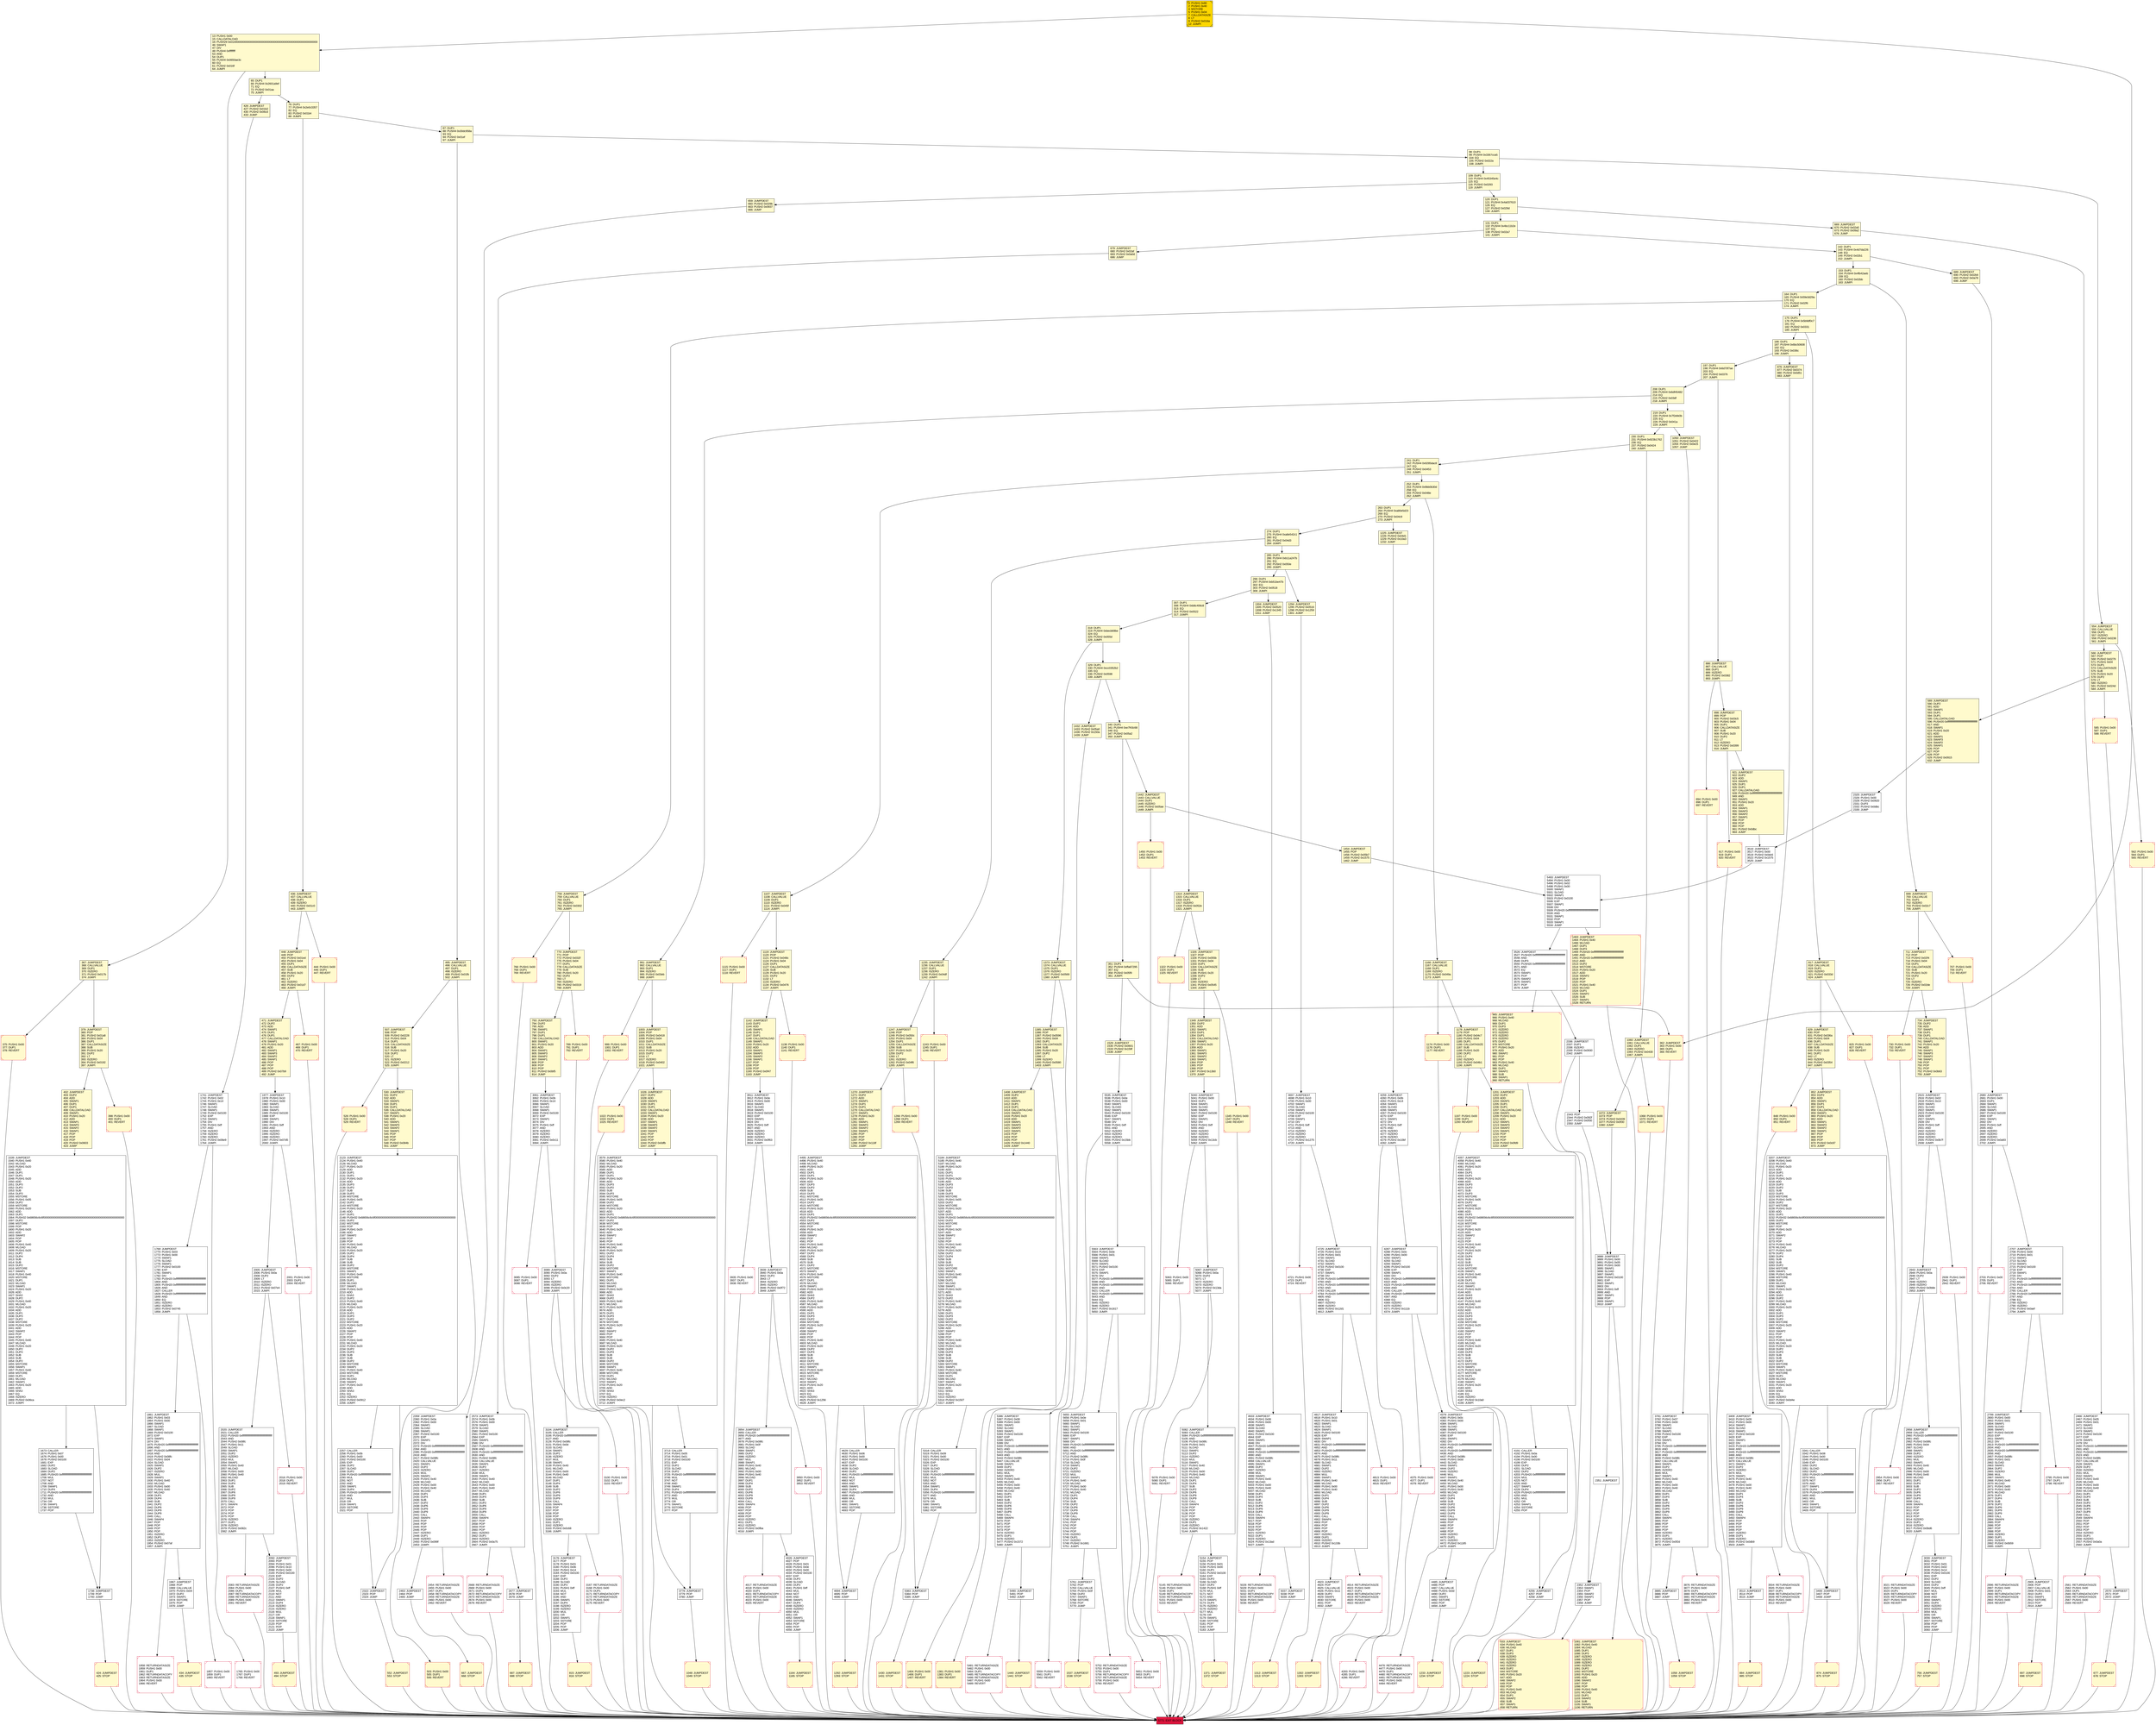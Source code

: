 digraph G {
bgcolor=transparent rankdir=UD;
node [shape=box style=filled color=black fillcolor=white fontname=arial fontcolor=black];
1270 [label="1270: JUMPDEST\l1271: DUP2\l1272: ADD\l1273: SWAP1\l1274: DUP1\l1275: DUP1\l1276: CALLDATALOAD\l1277: SWAP1\l1278: PUSH1 0x20\l1280: ADD\l1281: SWAP1\l1282: SWAP3\l1283: SWAP2\l1284: SWAP1\l1285: POP\l1286: POP\l1287: POP\l1288: PUSH2 0x118f\l1291: JUMP\l" fillcolor=lemonchiffon ];
1430 [label="1430: JUMPDEST\l1431: STOP\l" fillcolor=lemonchiffon shape=Msquare color=crimson ];
5145 [label="5145: RETURNDATASIZE\l5146: PUSH1 0x00\l5148: DUP1\l5149: RETURNDATACOPY\l5150: RETURNDATASIZE\l5151: PUSH1 0x00\l5153: REVERT\l" shape=Msquare color=crimson ];
886 [label="886: JUMPDEST\l887: CALLVALUE\l888: DUP1\l889: ISZERO\l890: PUSH2 0x0382\l893: JUMPI\l" fillcolor=lemonchiffon ];
5386 [label="5386: JUMPDEST\l5387: PUSH1 0x08\l5389: PUSH1 0x00\l5391: SWAP1\l5392: SLOAD\l5393: SWAP1\l5394: PUSH2 0x0100\l5397: EXP\l5398: SWAP1\l5399: DIV\l5400: PUSH20 0xffffffffffffffffffffffffffffffffffffffff\l5421: AND\l5422: PUSH20 0xffffffffffffffffffffffffffffffffffffffff\l5443: AND\l5444: PUSH2 0x08fc\l5447: CALLVALUE\l5448: SWAP1\l5449: DUP2\l5450: ISZERO\l5451: MUL\l5452: SWAP1\l5453: PUSH1 0x40\l5455: MLOAD\l5456: PUSH1 0x00\l5458: PUSH1 0x40\l5460: MLOAD\l5461: DUP1\l5462: DUP4\l5463: SUB\l5464: DUP2\l5465: DUP6\l5466: DUP9\l5467: DUP9\l5468: CALL\l5469: SWAP4\l5470: POP\l5471: POP\l5472: POP\l5473: POP\l5474: ISZERO\l5475: DUP1\l5476: ISZERO\l5477: PUSH2 0x1572\l5480: JUMPI\l" ];
3885 [label="3885: JUMPDEST\l3886: POP\l3887: JUMP\l" ];
1450 [label="1450: PUSH1 0x00\l1452: DUP1\l1453: REVERT\l" fillcolor=lemonchiffon shape=Msquare color=crimson ];
1314 [label="1314: JUMPDEST\l1315: CALLVALUE\l1316: DUP1\l1317: ISZERO\l1318: PUSH2 0x052e\l1321: JUMPI\l" fillcolor=lemonchiffon ];
2092 [label="2092: JUMPDEST\l2093: POP\l2094: PUSH1 0x01\l2096: PUSH1 0x10\l2098: PUSH1 0x00\l2100: PUSH2 0x0100\l2103: EXP\l2104: DUP2\l2105: SLOAD\l2106: DUP2\l2107: PUSH1 0xff\l2109: MUL\l2110: NOT\l2111: AND\l2112: SWAP1\l2113: DUP4\l2114: ISZERO\l2115: ISZERO\l2116: MUL\l2117: OR\l2118: SWAP1\l2119: SSTORE\l2120: POP\l2121: POP\l2122: JUMP\l" ];
1142 [label="1142: JUMPDEST\l1143: DUP2\l1144: ADD\l1145: SWAP1\l1146: DUP1\l1147: DUP1\l1148: CALLDATALOAD\l1149: SWAP1\l1150: PUSH1 0x20\l1152: ADD\l1153: SWAP1\l1154: SWAP3\l1155: SWAP2\l1156: SWAP1\l1157: POP\l1158: POP\l1159: POP\l1160: PUSH2 0x0f47\l1163: JUMP\l" fillcolor=lemonchiffon ];
3911 [label="3911: JUMPDEST\l3912: PUSH1 0x0e\l3914: PUSH1 0x00\l3916: SWAP1\l3917: SLOAD\l3918: SWAP1\l3919: PUSH2 0x0100\l3922: EXP\l3923: SWAP1\l3924: DIV\l3925: PUSH1 0xff\l3927: AND\l3928: ISZERO\l3929: ISZERO\l3930: ISZERO\l3931: PUSH2 0x0f63\l3934: JUMPI\l" ];
5559 [label="5559: PUSH1 0x00\l5561: DUP1\l5562: REVERT\l" shape=Msquare color=crimson ];
2561 [label="2561: RETURNDATASIZE\l2562: PUSH1 0x00\l2564: DUP1\l2565: RETURNDATACOPY\l2566: RETURNDATASIZE\l2567: PUSH1 0x00\l2569: REVERT\l" shape=Msquare color=crimson ];
65 [label="65: DUP1\l66: PUSH4 0x2601a9ef\l71: EQ\l72: PUSH2 0x01aa\l75: JUMPI\l" fillcolor=lemonchiffon ];
263 [label="263: DUP1\l264: PUSH4 0xa80e5d23\l269: EQ\l270: PUSH2 0x04c9\l273: JUMPI\l" fillcolor=lemonchiffon ];
444 [label="444: PUSH1 0x00\l446: DUP1\l447: REVERT\l" fillcolor=lemonchiffon shape=Msquare color=crimson ];
5383 [label="5383: JUMPDEST\l5384: POP\l5385: JUMP\l" ];
5493 [label="5493: JUMPDEST\l5494: PUSH1 0x00\l5496: PUSH1 0x02\l5498: PUSH1 0x00\l5500: SWAP1\l5501: SLOAD\l5502: SWAP1\l5503: PUSH2 0x0100\l5506: EXP\l5507: SWAP1\l5508: DIV\l5509: PUSH20 0xffffffffffffffffffffffffffffffffffffffff\l5530: AND\l5531: SWAP1\l5532: POP\l5533: SWAP1\l5534: JUMP\l" ];
434 [label="434: JUMPDEST\l435: STOP\l" fillcolor=lemonchiffon shape=Msquare color=crimson ];
1673 [label="1673: CALLER\l1674: PUSH1 0x07\l1676: PUSH1 0x00\l1678: PUSH2 0x0100\l1681: EXP\l1682: DUP2\l1683: SLOAD\l1684: DUP2\l1685: PUSH20 0xffffffffffffffffffffffffffffffffffffffff\l1706: MUL\l1707: NOT\l1708: AND\l1709: SWAP1\l1710: DUP4\l1711: PUSH20 0xffffffffffffffffffffffffffffffffffffffff\l1732: AND\l1733: MUL\l1734: OR\l1735: SWAP1\l1736: SSTORE\l1737: POP\l" ];
5067 [label="5067: JUMPDEST\l5068: PUSH1 0x0a\l5070: DUP2\l5071: LT\l5072: ISZERO\l5073: ISZERO\l5074: PUSH2 0x13da\l5077: JUMPI\l" ];
793 [label="793: JUMPDEST\l794: DUP2\l795: ADD\l796: SWAP1\l797: DUP1\l798: DUP1\l799: CALLDATALOAD\l800: SWAP1\l801: PUSH1 0x20\l803: ADD\l804: SWAP1\l805: SWAP3\l806: SWAP2\l807: SWAP1\l808: POP\l809: POP\l810: POP\l811: PUSH2 0x0bf5\l814: JUMP\l" fillcolor=lemonchiffon ];
2954 [label="2954: PUSH1 0x00\l2956: DUP1\l2957: REVERT\l" shape=Msquare color=crimson ];
398 [label="398: PUSH1 0x00\l400: DUP1\l401: REVERT\l" fillcolor=lemonchiffon shape=Msquare color=crimson ];
252 [label="252: DUP1\l253: PUSH4 0x9bb0b30d\l258: EQ\l259: PUSH2 0x048e\l262: JUMPI\l" fillcolor=lemonchiffon ];
1769 [label="1769: JUMPDEST\l1770: PUSH1 0x03\l1772: PUSH1 0x00\l1774: SWAP1\l1775: SLOAD\l1776: SWAP1\l1777: PUSH2 0x0100\l1780: EXP\l1781: SWAP1\l1782: DIV\l1783: PUSH20 0xffffffffffffffffffffffffffffffffffffffff\l1804: AND\l1805: PUSH20 0xffffffffffffffffffffffffffffffffffffffff\l1826: AND\l1827: CALLER\l1828: PUSH20 0xffffffffffffffffffffffffffffffffffffffff\l1849: AND\l1850: EQ\l1851: ISZERO\l1852: ISZERO\l1853: PUSH2 0x0745\l1856: JUMPI\l" ];
917 [label="917: PUSH1 0x00\l919: DUP1\l920: REVERT\l" fillcolor=lemonchiffon shape=Msquare color=crimson ];
1440 [label="1440: JUMPDEST\l1441: STOP\l" fillcolor=lemonchiffon shape=Msquare color=crimson ];
2322 [label="2322: JUMPDEST\l2323: POP\l2324: JUMP\l" ];
2083 [label="2083: RETURNDATASIZE\l2084: PUSH1 0x00\l2086: DUP1\l2087: RETURNDATACOPY\l2088: RETURNDATASIZE\l2089: PUSH1 0x00\l2091: REVERT\l" shape=Msquare color=crimson ];
4026 [label="4026: JUMPDEST\l4027: POP\l4028: PUSH1 0x01\l4030: PUSH1 0x0e\l4032: PUSH1 0x00\l4034: PUSH2 0x0100\l4037: EXP\l4038: DUP2\l4039: SLOAD\l4040: DUP2\l4041: PUSH1 0xff\l4043: MUL\l4044: NOT\l4045: AND\l4046: SWAP1\l4047: DUP4\l4048: ISZERO\l4049: ISZERO\l4050: MUL\l4051: OR\l4052: SWAP1\l4053: SSTORE\l4054: POP\l4055: POP\l4056: JUMP\l" ];
424 [label="424: JUMPDEST\l425: STOP\l" fillcolor=lemonchiffon shape=Msquare color=crimson ];
1247 [label="1247: JUMPDEST\l1248: POP\l1249: PUSH2 0x050c\l1252: PUSH1 0x04\l1254: DUP1\l1255: CALLDATASIZE\l1256: SUB\l1257: PUSH1 0x20\l1259: DUP2\l1260: LT\l1261: ISZERO\l1262: PUSH2 0x04f6\l1265: JUMPI\l" fillcolor=lemonchiffon ];
3341 [label="3341: CALLER\l3342: PUSH1 0x08\l3344: PUSH1 0x00\l3346: PUSH2 0x0100\l3349: EXP\l3350: DUP2\l3351: SLOAD\l3352: DUP2\l3353: PUSH20 0xffffffffffffffffffffffffffffffffffffffff\l3374: MUL\l3375: NOT\l3376: AND\l3377: SWAP1\l3378: DUP4\l3379: PUSH20 0xffffffffffffffffffffffffffffffffffffffff\l3400: AND\l3401: MUL\l3402: OR\l3403: SWAP1\l3404: SSTORE\l3405: POP\l" ];
507 [label="507: JUMPDEST\l508: POP\l509: PUSH2 0x0228\l512: PUSH1 0x04\l514: DUP1\l515: CALLDATASIZE\l516: SUB\l517: PUSH1 0x20\l519: DUP2\l520: LT\l521: ISZERO\l522: PUSH2 0x0212\l525: JUMPI\l" fillcolor=lemonchiffon ];
2016 [label="2016: PUSH1 0x00\l2018: DUP1\l2019: REVERT\l" shape=Msquare color=crimson ];
3167 [label="3167: RETURNDATASIZE\l3168: PUSH1 0x00\l3170: DUP1\l3171: RETURNDATACOPY\l3172: RETURNDATASIZE\l3173: PUSH1 0x00\l3175: REVERT\l" shape=Msquare color=crimson ];
4629 [label="4629: CALLER\l4630: PUSH1 0x06\l4632: PUSH1 0x00\l4634: PUSH2 0x0100\l4637: EXP\l4638: DUP2\l4639: SLOAD\l4640: DUP2\l4641: PUSH20 0xffffffffffffffffffffffffffffffffffffffff\l4662: MUL\l4663: NOT\l4664: AND\l4665: SWAP1\l4666: DUP4\l4667: PUSH20 0xffffffffffffffffffffffffffffffffffffffff\l4688: AND\l4689: MUL\l4690: OR\l4691: SWAP1\l4692: SSTORE\l4693: POP\l" ];
999 [label="999: PUSH1 0x00\l1001: DUP1\l1002: REVERT\l" fillcolor=lemonchiffon shape=Msquare color=crimson ];
2958 [label="2958: JUMPDEST\l2959: CALLER\l2960: PUSH20 0xffffffffffffffffffffffffffffffffffffffff\l2981: AND\l2982: PUSH2 0x08fc\l2985: PUSH1 0x04\l2987: SLOAD\l2988: SWAP1\l2989: DUP2\l2990: ISZERO\l2991: MUL\l2992: SWAP1\l2993: PUSH1 0x40\l2995: MLOAD\l2996: PUSH1 0x00\l2998: PUSH1 0x40\l3000: MLOAD\l3001: DUP1\l3002: DUP4\l3003: SUB\l3004: DUP2\l3005: DUP6\l3006: DUP9\l3007: DUP9\l3008: CALL\l3009: SWAP4\l3010: POP\l3011: POP\l3012: POP\l3013: POP\l3014: ISZERO\l3015: DUP1\l3016: ISZERO\l3017: PUSH2 0x0bd6\l3020: JUMPI\l" ];
711 [label="711: JUMPDEST\l712: POP\l713: PUSH2 0x02f4\l716: PUSH1 0x04\l718: DUP1\l719: CALLDATASIZE\l720: SUB\l721: PUSH1 0x20\l723: DUP2\l724: LT\l725: ISZERO\l726: PUSH2 0x02de\l729: JUMPI\l" fillcolor=lemonchiffon ];
734 [label="734: JUMPDEST\l735: DUP2\l736: ADD\l737: SWAP1\l738: DUP1\l739: DUP1\l740: CALLDATALOAD\l741: SWAP1\l742: PUSH1 0x20\l744: ADD\l745: SWAP1\l746: SWAP3\l747: SWAP2\l748: SWAP1\l749: POP\l750: POP\l751: POP\l752: PUSH2 0x0b63\l755: JUMP\l" fillcolor=lemonchiffon ];
208 [label="208: DUP1\l209: PUSH4 0x6df45482\l214: EQ\l215: PUSH2 0x03df\l218: JUMPI\l" fillcolor=lemonchiffon ];
2915 [label="2915: JUMPDEST\l2916: PUSH1 0x02\l2918: PUSH1 0x14\l2920: SWAP1\l2921: SLOAD\l2922: SWAP1\l2923: PUSH2 0x0100\l2926: EXP\l2927: SWAP1\l2928: DIV\l2929: PUSH1 0xff\l2931: AND\l2932: ISZERO\l2933: ISZERO\l2934: ISZERO\l2935: PUSH2 0x0b7f\l2938: JUMPI\l" ];
5490 [label="5490: JUMPDEST\l5491: POP\l5492: JUMP\l" ];
503 [label="503: PUSH1 0x00\l505: DUP1\l506: REVERT\l" fillcolor=lemonchiffon shape=Msquare color=crimson ];
3516 [label="3516: JUMPDEST\l3517: PUSH1 0x00\l3519: PUSH2 0x0dc6\l3522: PUSH2 0x1575\l3525: JUMP\l" ];
2343 [label="2343: POP\l2344: PUSH2 0x092f\l2347: PUSH2 0x0f30\l2350: JUMP\l" ];
2257 [label="2257: CALLER\l2258: PUSH1 0x0b\l2260: PUSH1 0x00\l2262: PUSH2 0x0100\l2265: EXP\l2266: DUP2\l2267: SLOAD\l2268: DUP2\l2269: PUSH20 0xffffffffffffffffffffffffffffffffffffffff\l2290: MUL\l2291: NOT\l2292: AND\l2293: SWAP1\l2294: DUP4\l2295: PUSH20 0xffffffffffffffffffffffffffffffffffffffff\l2316: AND\l2317: MUL\l2318: OR\l2319: SWAP1\l2320: SSTORE\l2321: POP\l" ];
1022 [label="1022: PUSH1 0x00\l1024: DUP1\l1025: REVERT\l" fillcolor=lemonchiffon shape=Msquare color=crimson ];
296 [label="296: DUP1\l297: PUSH4 0xb51be47b\l302: EQ\l303: PUSH2 0x0518\l306: JUMPI\l" fillcolor=lemonchiffon ];
2020 [label="2020: JUMPDEST\l2021: CALLER\l2022: PUSH20 0xffffffffffffffffffffffffffffffffffffffff\l2043: AND\l2044: PUSH2 0x08fc\l2047: PUSH1 0x11\l2049: SLOAD\l2050: SWAP1\l2051: DUP2\l2052: ISZERO\l2053: MUL\l2054: SWAP1\l2055: PUSH1 0x40\l2057: MLOAD\l2058: PUSH1 0x00\l2060: PUSH1 0x40\l2062: MLOAD\l2063: DUP1\l2064: DUP4\l2065: SUB\l2066: DUP2\l2067: DUP6\l2068: DUP9\l2069: DUP9\l2070: CALL\l2071: SWAP4\l2072: POP\l2073: POP\l2074: POP\l2075: POP\l2076: ISZERO\l2077: DUP1\l2078: ISZERO\l2079: PUSH2 0x082c\l2082: JUMPI\l" ];
5752 [label="5752: RETURNDATASIZE\l5753: PUSH1 0x00\l5755: DUP1\l5756: RETURNDATACOPY\l5757: RETURNDATASIZE\l5758: PUSH1 0x00\l5760: REVERT\l" shape=Msquare color=crimson ];
5154 [label="5154: JUMPDEST\l5155: POP\l5156: PUSH1 0x01\l5158: PUSH1 0x00\l5160: DUP1\l5161: PUSH2 0x0100\l5164: EXP\l5165: DUP2\l5166: SLOAD\l5167: DUP2\l5168: PUSH1 0xff\l5170: MUL\l5171: NOT\l5172: AND\l5173: SWAP1\l5174: DUP4\l5175: ISZERO\l5176: ISZERO\l5177: MUL\l5178: OR\l5179: SWAP1\l5180: SSTORE\l5181: POP\l5182: POP\l5183: JUMP\l" ];
2123 [label="2123: JUMPDEST\l2124: PUSH1 0x40\l2126: MLOAD\l2127: PUSH1 0x20\l2129: ADD\l2130: DUP1\l2131: DUP1\l2132: PUSH1 0x20\l2134: ADD\l2135: DUP3\l2136: DUP2\l2137: SUB\l2138: DUP3\l2139: MSTORE\l2140: PUSH1 0x05\l2142: DUP2\l2143: MSTORE\l2144: PUSH1 0x20\l2146: ADD\l2147: DUP1\l2148: PUSH32 0x68656c6c6f000000000000000000000000000000000000000000000000000000\l2181: DUP2\l2182: MSTORE\l2183: POP\l2184: PUSH1 0x20\l2186: ADD\l2187: SWAP2\l2188: POP\l2189: POP\l2190: PUSH1 0x40\l2192: MLOAD\l2193: PUSH1 0x20\l2195: DUP2\l2196: DUP4\l2197: SUB\l2198: SUB\l2199: DUP2\l2200: MSTORE\l2201: SWAP1\l2202: PUSH1 0x40\l2204: MSTORE\l2205: DUP1\l2206: MLOAD\l2207: SWAP1\l2208: PUSH1 0x20\l2210: ADD\l2211: SHA3\l2212: DUP2\l2213: PUSH1 0x40\l2215: MLOAD\l2216: PUSH1 0x20\l2218: ADD\l2219: DUP1\l2220: DUP3\l2221: DUP2\l2222: MSTORE\l2223: PUSH1 0x20\l2225: ADD\l2226: SWAP2\l2227: POP\l2228: POP\l2229: PUSH1 0x40\l2231: MLOAD\l2232: PUSH1 0x20\l2234: DUP2\l2235: DUP4\l2236: SUB\l2237: SUB\l2238: DUP2\l2239: MSTORE\l2240: SWAP1\l2241: PUSH1 0x40\l2243: MSTORE\l2244: DUP1\l2245: MLOAD\l2246: SWAP1\l2247: PUSH1 0x20\l2249: ADD\l2250: SHA3\l2251: EQ\l2252: ISZERO\l2253: PUSH2 0x0912\l2256: JUMPI\l" ];
5063 [label="5063: PUSH1 0x00\l5065: DUP1\l5066: REVERT\l" shape=Msquare color=crimson ];
351 [label="351: DUP1\l352: PUSH4 0xffa87295\l357: EQ\l358: PUSH2 0x05f9\l361: JUMPI\l" fillcolor=lemonchiffon ];
829 [label="829: JUMPDEST\l830: POP\l831: PUSH2 0x036a\l834: PUSH1 0x04\l836: DUP1\l837: CALLDATASIZE\l838: SUB\l839: PUSH1 0x20\l841: DUP2\l842: LT\l843: ISZERO\l844: PUSH2 0x0354\l847: JUMPI\l" fillcolor=lemonchiffon ];
3406 [label="3406: JUMPDEST\l3407: POP\l3408: JUMP\l" ];
3781 [label="3781: JUMPDEST\l3782: PUSH1 0x07\l3784: PUSH1 0x00\l3786: SWAP1\l3787: SLOAD\l3788: SWAP1\l3789: PUSH2 0x0100\l3792: EXP\l3793: SWAP1\l3794: DIV\l3795: PUSH20 0xffffffffffffffffffffffffffffffffffffffff\l3816: AND\l3817: PUSH20 0xffffffffffffffffffffffffffffffffffffffff\l3838: AND\l3839: PUSH2 0x08fc\l3842: CALLVALUE\l3843: SWAP1\l3844: DUP2\l3845: ISZERO\l3846: MUL\l3847: SWAP1\l3848: PUSH1 0x40\l3850: MLOAD\l3851: PUSH1 0x00\l3853: PUSH1 0x40\l3855: MLOAD\l3856: DUP1\l3857: DUP4\l3858: SUB\l3859: DUP2\l3860: DUP6\l3861: DUP9\l3862: DUP9\l3863: CALL\l3864: SWAP4\l3865: POP\l3866: POP\l3867: POP\l3868: POP\l3869: ISZERO\l3870: DUP1\l3871: ISZERO\l3872: PUSH2 0x0f2d\l3875: JUMPI\l" ];
4933 [label="4933: JUMPDEST\l4934: PUSH1 0x06\l4936: PUSH1 0x00\l4938: SWAP1\l4939: SLOAD\l4940: SWAP1\l4941: PUSH2 0x0100\l4944: EXP\l4945: SWAP1\l4946: DIV\l4947: PUSH20 0xffffffffffffffffffffffffffffffffffffffff\l4968: AND\l4969: PUSH20 0xffffffffffffffffffffffffffffffffffffffff\l4990: AND\l4991: PUSH2 0x08fc\l4994: CALLVALUE\l4995: SWAP1\l4996: DUP2\l4997: ISZERO\l4998: MUL\l4999: SWAP1\l5000: PUSH1 0x40\l5002: MLOAD\l5003: PUSH1 0x00\l5005: PUSH1 0x40\l5007: MLOAD\l5008: DUP1\l5009: DUP4\l5010: SUB\l5011: DUP2\l5012: DUP6\l5013: DUP9\l5014: DUP9\l5015: CALL\l5016: SWAP4\l5017: POP\l5018: POP\l5019: POP\l5020: POP\l5021: ISZERO\l5022: DUP1\l5023: ISZERO\l5024: PUSH2 0x13ad\l5027: JUMPI\l" ];
2001 [label="2001: PUSH1 0x00\l2003: DUP1\l2004: REVERT\l" shape=Msquare color=crimson ];
329 [label="329: DUP1\l330: PUSH4 0xcc0352b2\l335: EQ\l336: PUSH2 0x0598\l339: JUMPI\l" fillcolor=lemonchiffon ];
467 [label="467: PUSH1 0x00\l469: DUP1\l470: REVERT\l" fillcolor=lemonchiffon shape=Msquare color=crimson ];
4485 [label="4485: JUMPDEST\l4486: POP\l4487: CALLVALUE\l4488: PUSH1 0x0d\l4490: DUP2\l4491: SWAP1\l4492: SSTORE\l4493: POP\l4494: JUMP\l" ];
87 [label="87: DUP1\l88: PUSH4 0x30dc958a\l93: EQ\l94: PUSH2 0x01ef\l97: JUMPI\l" fillcolor=lemonchiffon ];
131 [label="131: DUP1\l132: PUSH4 0x4bc11b2e\l137: EQ\l138: PUSH2 0x02a7\l141: JUMPI\l" fillcolor=lemonchiffon ];
921 [label="921: JUMPDEST\l922: DUP2\l923: ADD\l924: SWAP1\l925: DUP1\l926: DUP1\l927: CALLDATALOAD\l928: PUSH20 0xffffffffffffffffffffffffffffffffffffffff\l949: AND\l950: SWAP1\l951: PUSH1 0x20\l953: ADD\l954: SWAP1\l955: SWAP3\l956: SWAP2\l957: SWAP1\l958: POP\l959: POP\l960: POP\l961: PUSH2 0x0dbc\l964: JUMP\l" fillcolor=lemonchiffon ];
2668 [label="2668: RETURNDATASIZE\l2669: PUSH1 0x00\l2671: DUP1\l2672: RETURNDATACOPY\l2673: RETURNDATASIZE\l2674: PUSH1 0x00\l2676: REVERT\l" shape=Msquare color=crimson ];
5078 [label="5078: PUSH1 0x00\l5080: DUP1\l5081: REVERT\l" shape=Msquare color=crimson ];
4817 [label="4817: JUMPDEST\l4818: PUSH1 0x10\l4820: PUSH1 0x01\l4822: SWAP1\l4823: SLOAD\l4824: SWAP1\l4825: PUSH2 0x0100\l4828: EXP\l4829: SWAP1\l4830: DIV\l4831: PUSH20 0xffffffffffffffffffffffffffffffffffffffff\l4852: AND\l4853: PUSH20 0xffffffffffffffffffffffffffffffffffffffff\l4874: AND\l4875: PUSH2 0x08fc\l4878: PUSH1 0x11\l4880: SLOAD\l4881: SWAP1\l4882: DUP2\l4883: ISZERO\l4884: MUL\l4885: SWAP1\l4886: PUSH1 0x40\l4888: MLOAD\l4889: PUSH1 0x00\l4891: PUSH1 0x40\l4893: MLOAD\l4894: DUP1\l4895: DUP4\l4896: SUB\l4897: DUP2\l4898: DUP6\l4899: DUP9\l4900: DUP9\l4901: CALL\l4902: SWAP4\l4903: POP\l4904: POP\l4905: POP\l4906: POP\l4907: ISZERO\l4908: DUP1\l4909: ISZERO\l4910: PUSH2 0x133b\l4913: JUMPI\l" ];
493 [label="493: JUMPDEST\l494: STOP\l" fillcolor=lemonchiffon shape=Msquare color=crimson ];
402 [label="402: JUMPDEST\l403: DUP2\l404: ADD\l405: SWAP1\l406: DUP1\l407: DUP1\l408: CALLDATALOAD\l409: SWAP1\l410: PUSH1 0x20\l412: ADD\l413: SWAP1\l414: SWAP3\l415: SWAP2\l416: SWAP1\l417: POP\l418: POP\l419: POP\l420: PUSH2 0x0603\l423: JUMP\l" fillcolor=lemonchiffon ];
120 [label="120: DUP1\l121: PUSH4 0x4a037610\l126: EQ\l127: PUSH2 0x029d\l130: JUMPI\l" fillcolor=lemonchiffon ];
219 [label="219: DUP1\l220: PUSH4 0x7f2efe0b\l225: EQ\l226: PUSH2 0x041a\l229: JUMPI\l" fillcolor=lemonchiffon ];
1373 [label="1373: JUMPDEST\l1374: CALLVALUE\l1375: DUP1\l1376: ISZERO\l1377: PUSH2 0x0569\l1380: JUMPI\l" fillcolor=lemonchiffon ];
285 [label="285: DUP1\l286: PUSH4 0xb11a247b\l291: EQ\l292: PUSH2 0x050e\l295: JUMPI\l" fillcolor=lemonchiffon ];
1302 [label="1302: JUMPDEST\l1303: STOP\l" fillcolor=lemonchiffon shape=Msquare color=crimson ];
1235 [label="1235: JUMPDEST\l1236: CALLVALUE\l1237: DUP1\l1238: ISZERO\l1239: PUSH2 0x04df\l1242: JUMPI\l" fillcolor=lemonchiffon ];
3954 [label="3954: JUMPDEST\l3955: CALLER\l3956: PUSH20 0xffffffffffffffffffffffffffffffffffffffff\l3977: AND\l3978: PUSH2 0x08fc\l3981: PUSH1 0x0f\l3983: SLOAD\l3984: SWAP1\l3985: DUP2\l3986: ISZERO\l3987: MUL\l3988: SWAP1\l3989: PUSH1 0x40\l3991: MLOAD\l3992: PUSH1 0x00\l3994: PUSH1 0x40\l3996: MLOAD\l3997: DUP1\l3998: DUP4\l3999: SUB\l4000: DUP2\l4001: DUP6\l4002: DUP9\l4003: DUP9\l4004: CALL\l4005: SWAP4\l4006: POP\l4007: POP\l4008: POP\l4009: POP\l4010: ISZERO\l4011: DUP1\l4012: ISZERO\l4013: PUSH2 0x0fba\l4016: JUMPI\l" ];
530 [label="530: JUMPDEST\l531: DUP2\l532: ADD\l533: SWAP1\l534: DUP1\l535: DUP1\l536: CALLDATALOAD\l537: SWAP1\l538: PUSH1 0x20\l540: ADD\l541: SWAP1\l542: SWAP3\l543: SWAP2\l544: SWAP1\l545: POP\l546: POP\l547: POP\l548: PUSH2 0x084b\l551: JUMP\l" fillcolor=lemonchiffon ];
1107 [label="1107: JUMPDEST\l1108: CALLVALUE\l1109: DUP1\l1110: ISZERO\l1111: PUSH2 0x045f\l1114: JUMPI\l" fillcolor=lemonchiffon ];
5037 [label="5037: JUMPDEST\l5038: POP\l5039: JUMP\l" ];
175 [label="175: DUP1\l176: PUSH4 0x5b9df0c7\l181: EQ\l182: PUSH2 0x0331\l185: JUMPI\l" fillcolor=lemonchiffon ];
5771 [label="5771: EXIT BLOCK\l" fillcolor=crimson ];
1322 [label="1322: PUSH1 0x00\l1324: DUP1\l1325: REVERT\l" fillcolor=lemonchiffon shape=Msquare color=crimson ];
758 [label="758: JUMPDEST\l759: CALLVALUE\l760: DUP1\l761: ISZERO\l762: PUSH2 0x0302\l765: JUMPI\l" fillcolor=lemonchiffon ];
4287 [label="4287: JUMPDEST\l4288: PUSH1 0x0c\l4290: PUSH1 0x00\l4292: SWAP1\l4293: SLOAD\l4294: SWAP1\l4295: PUSH2 0x0100\l4298: EXP\l4299: SWAP1\l4300: DIV\l4301: PUSH20 0xffffffffffffffffffffffffffffffffffffffff\l4322: AND\l4323: PUSH20 0xffffffffffffffffffffffffffffffffffffffff\l4344: AND\l4345: CALLER\l4346: PUSH20 0xffffffffffffffffffffffffffffffffffffffff\l4367: AND\l4368: EQ\l4369: ISZERO\l4370: ISZERO\l4371: PUSH2 0x111b\l4374: JUMPI\l" ];
876 [label="876: JUMPDEST\l877: PUSH2 0x0374\l880: PUSH2 0x0d51\l883: JUMP\l" fillcolor=lemonchiffon ];
825 [label="825: PUSH1 0x00\l827: DUP1\l828: REVERT\l" fillcolor=lemonchiffon shape=Msquare color=crimson ];
1292 [label="1292: JUMPDEST\l1293: STOP\l" fillcolor=lemonchiffon shape=Msquare color=crimson ];
3176 [label="3176: JUMPDEST\l3177: POP\l3178: PUSH1 0x01\l3180: PUSH1 0x0b\l3182: PUSH1 0x14\l3184: PUSH2 0x0100\l3187: EXP\l3188: DUP2\l3189: SLOAD\l3190: DUP2\l3191: PUSH1 0xff\l3193: MUL\l3194: NOT\l3195: AND\l3196: SWAP1\l3197: DUP4\l3198: ISZERO\l3199: ISZERO\l3200: MUL\l3201: OR\l3202: SWAP1\l3203: SSTORE\l3204: POP\l3205: POP\l3206: JUMP\l" ];
2352 [label="2352: JUMPDEST\l2353: SWAP1\l2354: POP\l2355: SWAP2\l2356: SWAP1\l2357: POP\l2358: JUMP\l" ];
2466 [label="2466: JUMPDEST\l2467: PUSH1 0x05\l2469: PUSH1 0x01\l2471: SWAP1\l2472: SLOAD\l2473: SWAP1\l2474: PUSH2 0x0100\l2477: EXP\l2478: SWAP1\l2479: DIV\l2480: PUSH20 0xffffffffffffffffffffffffffffffffffffffff\l2501: AND\l2502: PUSH20 0xffffffffffffffffffffffffffffffffffffffff\l2523: AND\l2524: PUSH2 0x08fc\l2527: CALLVALUE\l2528: SWAP1\l2529: DUP2\l2530: ISZERO\l2531: MUL\l2532: SWAP1\l2533: PUSH1 0x40\l2535: MLOAD\l2536: PUSH1 0x00\l2538: PUSH1 0x40\l2540: MLOAD\l2541: DUP1\l2542: DUP4\l2543: SUB\l2544: DUP2\l2545: DUP6\l2546: DUP9\l2547: DUP9\l2548: CALL\l2549: SWAP4\l2550: POP\l2551: POP\l2552: POP\l2553: POP\l2554: ISZERO\l2555: DUP1\l2556: ISZERO\l2557: PUSH2 0x0a0a\l2560: JUMPI\l" ];
852 [label="852: JUMPDEST\l853: DUP2\l854: ADD\l855: SWAP1\l856: DUP1\l857: DUP1\l858: CALLDATALOAD\l859: SWAP1\l860: PUSH1 0x20\l862: ADD\l863: SWAP1\l864: SWAP3\l865: SWAP2\l866: SWAP1\l867: POP\l868: POP\l869: POP\l870: PUSH2 0x0c87\l873: JUMP\l" fillcolor=lemonchiffon ];
3513 [label="3513: JUMPDEST\l3514: POP\l3515: JUMP\l" ];
3939 [label="3939: JUMPDEST\l3940: PUSH1 0x0a\l3942: DUP2\l3943: LT\l3944: ISZERO\l3945: ISZERO\l3946: PUSH2 0x0f72\l3949: JUMPI\l" ];
554 [label="554: JUMPDEST\l555: CALLVALUE\l556: DUP1\l557: ISZERO\l558: PUSH2 0x0236\l561: JUMPI\l" fillcolor=lemonchiffon ];
1294 [label="1294: JUMPDEST\l1295: PUSH2 0x0516\l1298: PUSH2 0x1259\l1301: JUMP\l" fillcolor=lemonchiffon ];
318 [label="318: DUP1\l319: PUSH4 0xbecb69be\l324: EQ\l325: PUSH2 0x055d\l328: JUMPI\l" fillcolor=lemonchiffon ];
367 [label="367: JUMPDEST\l368: CALLVALUE\l369: DUP1\l370: ISZERO\l371: PUSH2 0x017b\l374: JUMPI\l" fillcolor=lemonchiffon ];
186 [label="186: DUP1\l187: PUSH4 0x6bc50608\l192: EQ\l193: PUSH2 0x036c\l196: JUMPI\l" fillcolor=lemonchiffon ];
4379 [label="4379: JUMPDEST\l4380: PUSH1 0x0c\l4382: PUSH1 0x00\l4384: SWAP1\l4385: SLOAD\l4386: SWAP1\l4387: PUSH2 0x0100\l4390: EXP\l4391: SWAP1\l4392: DIV\l4393: PUSH20 0xffffffffffffffffffffffffffffffffffffffff\l4414: AND\l4415: PUSH20 0xffffffffffffffffffffffffffffffffffffffff\l4436: AND\l4437: PUSH2 0x08fc\l4440: PUSH1 0x0d\l4442: SLOAD\l4443: SWAP1\l4444: DUP2\l4445: ISZERO\l4446: MUL\l4447: SWAP1\l4448: PUSH1 0x40\l4450: MLOAD\l4451: PUSH1 0x00\l4453: PUSH1 0x40\l4455: MLOAD\l4456: DUP1\l4457: DUP4\l4458: SUB\l4459: DUP2\l4460: DUP6\l4461: DUP9\l4462: DUP9\l4463: CALL\l4464: SWAP4\l4465: POP\l4466: POP\l4467: POP\l4468: POP\l4469: ISZERO\l4470: DUP1\l4471: ISZERO\l4472: PUSH2 0x1185\l4475: JUMPI\l" ];
2905 [label="2905: JUMPDEST\l2906: POP\l2907: CALLVALUE\l2908: PUSH1 0x01\l2910: DUP2\l2911: SWAP1\l2912: SSTORE\l2913: POP\l2914: JUMP\l" ];
2336 [label="2336: JUMPDEST\l2337: DUP1\l2338: ISZERO\l2339: PUSH2 0x0930\l2342: JUMPI\l" ];
789 [label="789: PUSH1 0x00\l791: DUP1\l792: REVERT\l" fillcolor=lemonchiffon shape=Msquare color=crimson ];
1312 [label="1312: JUMPDEST\l1313: STOP\l" fillcolor=lemonchiffon shape=Msquare color=crimson ];
1861 [label="1861: JUMPDEST\l1862: PUSH1 0x03\l1864: PUSH1 0x00\l1866: SWAP1\l1867: SLOAD\l1868: SWAP1\l1869: PUSH2 0x0100\l1872: EXP\l1873: SWAP1\l1874: DIV\l1875: PUSH20 0xffffffffffffffffffffffffffffffffffffffff\l1896: AND\l1897: PUSH20 0xffffffffffffffffffffffffffffffffffffffff\l1918: AND\l1919: PUSH2 0x08fc\l1922: PUSH1 0x04\l1924: SLOAD\l1925: SWAP1\l1926: DUP2\l1927: ISZERO\l1928: MUL\l1929: SWAP1\l1930: PUSH1 0x40\l1932: MLOAD\l1933: PUSH1 0x00\l1935: PUSH1 0x40\l1937: MLOAD\l1938: DUP1\l1939: DUP4\l1940: SUB\l1941: DUP2\l1942: DUP6\l1943: DUP9\l1944: DUP9\l1945: CALL\l1946: SWAP4\l1947: POP\l1948: POP\l1949: POP\l1950: POP\l1951: ISZERO\l1952: DUP1\l1953: ISZERO\l1954: PUSH2 0x07af\l1957: JUMPI\l" ];
3104 [label="3104: JUMPDEST\l3105: CALLER\l3106: PUSH20 0xffffffffffffffffffffffffffffffffffffffff\l3127: AND\l3128: PUSH2 0x08fc\l3131: PUSH1 0x0d\l3133: SLOAD\l3134: SWAP1\l3135: DUP2\l3136: ISZERO\l3137: MUL\l3138: SWAP1\l3139: PUSH1 0x40\l3141: MLOAD\l3142: PUSH1 0x00\l3144: PUSH1 0x40\l3146: MLOAD\l3147: DUP1\l3148: DUP4\l3149: SUB\l3150: DUP2\l3151: DUP6\l3152: DUP9\l3153: DUP9\l3154: CALL\l3155: SWAP4\l3156: POP\l3157: POP\l3158: POP\l3159: POP\l3160: ISZERO\l3161: DUP1\l3162: ISZERO\l3163: PUSH2 0x0c68\l3166: JUMPI\l" ];
3061 [label="3061: JUMPDEST\l3062: PUSH1 0x0b\l3064: PUSH1 0x14\l3066: SWAP1\l3067: SLOAD\l3068: SWAP1\l3069: PUSH2 0x0100\l3072: EXP\l3073: SWAP1\l3074: DIV\l3075: PUSH1 0xff\l3077: AND\l3078: ISZERO\l3079: ISZERO\l3080: ISZERO\l3081: PUSH2 0x0c11\l3084: JUMPI\l" ];
4495 [label="4495: JUMPDEST\l4496: PUSH1 0x40\l4498: MLOAD\l4499: PUSH1 0x20\l4501: ADD\l4502: DUP1\l4503: DUP1\l4504: PUSH1 0x20\l4506: ADD\l4507: DUP3\l4508: DUP2\l4509: SUB\l4510: DUP3\l4511: MSTORE\l4512: PUSH1 0x05\l4514: DUP2\l4515: MSTORE\l4516: PUSH1 0x20\l4518: ADD\l4519: DUP1\l4520: PUSH32 0x68656c6c6f000000000000000000000000000000000000000000000000000000\l4553: DUP2\l4554: MSTORE\l4555: POP\l4556: PUSH1 0x20\l4558: ADD\l4559: SWAP2\l4560: POP\l4561: POP\l4562: PUSH1 0x40\l4564: MLOAD\l4565: PUSH1 0x20\l4567: DUP2\l4568: DUP4\l4569: SUB\l4570: SUB\l4571: DUP2\l4572: MSTORE\l4573: SWAP1\l4574: PUSH1 0x40\l4576: MSTORE\l4577: DUP1\l4578: MLOAD\l4579: SWAP1\l4580: PUSH1 0x20\l4582: ADD\l4583: SHA3\l4584: DUP2\l4585: PUSH1 0x40\l4587: MLOAD\l4588: PUSH1 0x20\l4590: ADD\l4591: DUP1\l4592: DUP3\l4593: DUP2\l4594: MSTORE\l4595: PUSH1 0x20\l4597: ADD\l4598: SWAP2\l4599: POP\l4600: POP\l4601: PUSH1 0x40\l4603: MLOAD\l4604: PUSH1 0x20\l4606: DUP2\l4607: DUP4\l4608: SUB\l4609: SUB\l4610: DUP2\l4611: MSTORE\l4612: SWAP1\l4613: PUSH1 0x40\l4615: MSTORE\l4616: DUP1\l4617: MLOAD\l4618: SWAP1\l4619: PUSH1 0x20\l4621: ADD\l4622: SHA3\l4623: EQ\l4624: ISZERO\l4625: PUSH2 0x1256\l4628: JUMPI\l" ];
4375 [label="4375: PUSH1 0x00\l4377: DUP1\l4378: REVERT\l" shape=Msquare color=crimson ];
2463 [label="2463: JUMPDEST\l2464: POP\l2465: JUMP\l" ];
2325 [label="2325: JUMPDEST\l2326: PUSH1 0x00\l2328: PUSH2 0x0920\l2331: DUP3\l2332: PUSH2 0x0dbc\l2335: JUMP\l" ];
5040 [label="5040: JUMPDEST\l5041: PUSH1 0x00\l5043: DUP1\l5044: SWAP1\l5045: SLOAD\l5046: SWAP1\l5047: PUSH2 0x0100\l5050: EXP\l5051: SWAP1\l5052: DIV\l5053: PUSH1 0xff\l5055: AND\l5056: ISZERO\l5057: ISZERO\l5058: ISZERO\l5059: PUSH2 0x13cb\l5062: JUMPI\l" ];
699 [label="699: JUMPDEST\l700: CALLVALUE\l701: DUP1\l702: ISZERO\l703: PUSH2 0x02c7\l706: JUMPI\l" fillcolor=lemonchiffon ];
815 [label="815: JUMPDEST\l816: STOP\l" fillcolor=lemonchiffon shape=Msquare color=crimson ];
1178 [label="1178: JUMPDEST\l1179: POP\l1180: PUSH2 0x04c7\l1183: PUSH1 0x04\l1185: DUP1\l1186: CALLDATASIZE\l1187: SUB\l1188: PUSH1 0x20\l1190: DUP2\l1191: LT\l1192: ISZERO\l1193: PUSH2 0x04b1\l1196: JUMPI\l" fillcolor=lemonchiffon ];
3409 [label="3409: JUMPDEST\l3410: PUSH1 0x09\l3412: PUSH1 0x00\l3414: SWAP1\l3415: SLOAD\l3416: SWAP1\l3417: PUSH2 0x0100\l3420: EXP\l3421: SWAP1\l3422: DIV\l3423: PUSH20 0xffffffffffffffffffffffffffffffffffffffff\l3444: AND\l3445: PUSH20 0xffffffffffffffffffffffffffffffffffffffff\l3466: AND\l3467: PUSH2 0x08fc\l3470: CALLVALUE\l3471: SWAP1\l3472: DUP2\l3473: ISZERO\l3474: MUL\l3475: SWAP1\l3476: PUSH1 0x40\l3478: MLOAD\l3479: PUSH1 0x00\l3481: PUSH1 0x40\l3483: MLOAD\l3484: DUP1\l3485: DUP4\l3486: SUB\l3487: DUP2\l3488: DUP6\l3489: DUP9\l3490: DUP9\l3491: CALL\l3492: SWAP4\l3493: POP\l3494: POP\l3495: POP\l3496: POP\l3497: ISZERO\l3498: DUP1\l3499: ISZERO\l3500: PUSH2 0x0db9\l3503: JUMPI\l" ];
3888 [label="3888: JUMPDEST\l3889: PUSH1 0x00\l3891: PUSH1 0x05\l3893: PUSH1 0x00\l3895: SWAP1\l3896: SLOAD\l3897: SWAP1\l3898: PUSH2 0x0100\l3901: EXP\l3902: SWAP1\l3903: DIV\l3904: PUSH1 0xff\l3906: AND\l3907: SWAP1\l3908: POP\l3909: SWAP1\l3910: JUMP\l" ];
1326 [label="1326: JUMPDEST\l1327: POP\l1328: PUSH2 0x055b\l1331: PUSH1 0x04\l1333: DUP1\l1334: CALLDATASIZE\l1335: SUB\l1336: PUSH1 0x20\l1338: DUP2\l1339: LT\l1340: ISZERO\l1341: PUSH2 0x0545\l1344: JUMPI\l" fillcolor=lemonchiffon ];
1381 [label="1381: PUSH1 0x00\l1383: DUP1\l1384: REVERT\l" fillcolor=lemonchiffon shape=Msquare color=crimson ];
5535 [label="5535: JUMPDEST\l5536: PUSH1 0x0e\l5538: PUSH1 0x00\l5540: SWAP1\l5541: SLOAD\l5542: SWAP1\l5543: PUSH2 0x0100\l5546: EXP\l5547: SWAP1\l5548: DIV\l5549: PUSH1 0xff\l5551: AND\l5552: ISZERO\l5553: ISZERO\l5554: ISZERO\l5555: PUSH2 0x15bb\l5558: JUMPI\l" ];
659 [label="659: JUMPDEST\l660: PUSH2 0x029b\l663: PUSH2 0x0937\l666: JUMP\l" fillcolor=lemonchiffon ];
2005 [label="2005: JUMPDEST\l2006: PUSH1 0x0a\l2008: DUP2\l2009: LT\l2010: ISZERO\l2011: ISZERO\l2012: PUSH2 0x07e4\l2015: JUMPI\l" ];
0 [label="0: PUSH1 0x80\l2: PUSH1 0x40\l4: MSTORE\l5: PUSH1 0x04\l7: CALLDATASIZE\l8: LT\l9: PUSH2 0x016a\l12: JUMPI\l" fillcolor=lemonchiffon shape=Msquare fillcolor=gold ];
426 [label="426: JUMPDEST\l427: PUSH2 0x01b2\l430: PUSH2 0x06cd\l433: JUMP\l" fillcolor=lemonchiffon ];
2573 [label="2573: JUMPDEST\l2574: PUSH1 0x0b\l2576: PUSH1 0x00\l2578: SWAP1\l2579: SLOAD\l2580: SWAP1\l2581: PUSH2 0x0100\l2584: EXP\l2585: SWAP1\l2586: DIV\l2587: PUSH20 0xffffffffffffffffffffffffffffffffffffffff\l2608: AND\l2609: PUSH20 0xffffffffffffffffffffffffffffffffffffffff\l2630: AND\l2631: PUSH2 0x08fc\l2634: CALLVALUE\l2635: SWAP1\l2636: DUP2\l2637: ISZERO\l2638: MUL\l2639: SWAP1\l2640: PUSH1 0x40\l2642: MLOAD\l2643: PUSH1 0x00\l2645: PUSH1 0x40\l2647: MLOAD\l2648: DUP1\l2649: DUP4\l2650: SUB\l2651: DUP2\l2652: DUP6\l2653: DUP9\l2654: DUP9\l2655: CALL\l2656: SWAP4\l2657: POP\l2658: POP\l2659: POP\l2660: POP\l2661: ISZERO\l2662: DUP1\l2663: ISZERO\l2664: PUSH2 0x0a75\l2667: JUMPI\l" ];
142 [label="142: DUP1\l143: PUSH4 0x4d7da226\l148: EQ\l149: PUSH2 0x02b1\l152: JUMPI\l" fillcolor=lemonchiffon ];
1371 [label="1371: JUMPDEST\l1372: STOP\l" fillcolor=lemonchiffon shape=Msquare color=crimson ];
3950 [label="3950: PUSH1 0x00\l3952: DUP1\l3953: REVERT\l" shape=Msquare color=crimson ];
5082 [label="5082: JUMPDEST\l5083: CALLER\l5084: PUSH20 0xffffffffffffffffffffffffffffffffffffffff\l5105: AND\l5106: PUSH2 0x08fc\l5109: PUSH1 0x01\l5111: SLOAD\l5112: SWAP1\l5113: DUP2\l5114: ISZERO\l5115: MUL\l5116: SWAP1\l5117: PUSH1 0x40\l5119: MLOAD\l5120: PUSH1 0x00\l5122: PUSH1 0x40\l5124: MLOAD\l5125: DUP1\l5126: DUP4\l5127: SUB\l5128: DUP2\l5129: DUP6\l5130: DUP9\l5131: DUP9\l5132: CALL\l5133: SWAP4\l5134: POP\l5135: POP\l5136: POP\l5137: POP\l5138: ISZERO\l5139: DUP1\l5140: ISZERO\l5141: PUSH2 0x1422\l5144: JUMPI\l" ];
375 [label="375: PUSH1 0x00\l377: DUP1\l378: REVERT\l" fillcolor=lemonchiffon shape=Msquare color=crimson ];
3030 [label="3030: JUMPDEST\l3031: POP\l3032: PUSH1 0x01\l3034: PUSH1 0x02\l3036: PUSH1 0x14\l3038: PUSH2 0x0100\l3041: EXP\l3042: DUP2\l3043: SLOAD\l3044: DUP2\l3045: PUSH1 0xff\l3047: MUL\l3048: NOT\l3049: AND\l3050: SWAP1\l3051: DUP4\l3052: ISZERO\l3053: ISZERO\l3054: MUL\l3055: OR\l3056: SWAP1\l3057: SSTORE\l3058: POP\l3059: POP\l3060: JUMP\l" ];
495 [label="495: JUMPDEST\l496: CALLVALUE\l497: DUP1\l498: ISZERO\l499: PUSH2 0x01fb\l502: JUMPI\l" fillcolor=lemonchiffon ];
2939 [label="2939: PUSH1 0x00\l2941: DUP1\l2942: REVERT\l" shape=Msquare color=crimson ];
1119 [label="1119: JUMPDEST\l1120: POP\l1121: PUSH2 0x048c\l1124: PUSH1 0x04\l1126: DUP1\l1127: CALLDATASIZE\l1128: SUB\l1129: PUSH1 0x20\l1131: DUP2\l1132: LT\l1133: ISZERO\l1134: PUSH2 0x0476\l1137: JUMPI\l" fillcolor=lemonchiffon ];
1404 [label="1404: PUSH1 0x00\l1406: DUP1\l1407: REVERT\l" fillcolor=lemonchiffon shape=Msquare color=crimson ];
894 [label="894: PUSH1 0x00\l896: DUP1\l897: REVERT\l" fillcolor=lemonchiffon shape=Msquare color=crimson ];
884 [label="884: JUMPDEST\l885: STOP\l" fillcolor=lemonchiffon shape=Msquare color=crimson ];
1345 [label="1345: PUSH1 0x00\l1347: DUP1\l1348: REVERT\l" fillcolor=lemonchiffon shape=Msquare color=crimson ];
1857 [label="1857: PUSH1 0x00\l1859: DUP1\l1860: REVERT\l" shape=Msquare color=crimson ];
1463 [label="1463: JUMPDEST\l1464: PUSH1 0x40\l1466: MLOAD\l1467: DUP1\l1468: DUP3\l1469: PUSH20 0xffffffffffffffffffffffffffffffffffffffff\l1490: AND\l1491: PUSH20 0xffffffffffffffffffffffffffffffffffffffff\l1512: AND\l1513: DUP2\l1514: MSTORE\l1515: PUSH1 0x20\l1517: ADD\l1518: SWAP2\l1519: POP\l1520: POP\l1521: PUSH1 0x40\l1523: MLOAD\l1524: DUP1\l1525: SWAP2\l1526: SUB\l1527: SWAP1\l1528: RETURN\l" fillcolor=lemonchiffon shape=Msquare color=crimson ];
379 [label="379: JUMPDEST\l380: POP\l381: PUSH2 0x01a8\l384: PUSH1 0x04\l386: DUP1\l387: CALLDATASIZE\l388: SUB\l389: PUSH1 0x20\l391: DUP2\l392: LT\l393: ISZERO\l394: PUSH2 0x0192\l397: JUMPI\l" fillcolor=lemonchiffon ];
2943 [label="2943: JUMPDEST\l2944: PUSH1 0x0a\l2946: DUP2\l2947: LT\l2948: ISZERO\l2949: ISZERO\l2950: PUSH2 0x0b8e\l2953: JUMPI\l" ];
848 [label="848: PUSH1 0x00\l850: DUP1\l851: REVERT\l" fillcolor=lemonchiffon shape=Msquare color=crimson ];
1385 [label="1385: JUMPDEST\l1386: POP\l1387: PUSH2 0x0596\l1390: PUSH1 0x04\l1392: DUP1\l1393: CALLDATASIZE\l1394: SUB\l1395: PUSH1 0x20\l1397: DUP2\l1398: LT\l1399: ISZERO\l1400: PUSH2 0x0580\l1403: JUMPI\l" fillcolor=lemonchiffon ];
230 [label="230: DUP1\l231: PUSH4 0x923b1762\l236: EQ\l237: PUSH2 0x0424\l240: JUMPI\l" fillcolor=lemonchiffon ];
965 [label="965: JUMPDEST\l966: PUSH1 0x40\l968: MLOAD\l969: DUP1\l970: DUP3\l971: ISZERO\l972: ISZERO\l973: ISZERO\l974: ISZERO\l975: DUP2\l976: MSTORE\l977: PUSH1 0x20\l979: ADD\l980: SWAP2\l981: POP\l982: POP\l983: PUSH1 0x40\l985: MLOAD\l986: DUP1\l987: SWAP2\l988: SUB\l989: SWAP1\l990: RETURN\l" fillcolor=lemonchiffon shape=Msquare color=crimson ];
874 [label="874: JUMPDEST\l875: STOP\l" fillcolor=lemonchiffon shape=Msquare color=crimson ];
3935 [label="3935: PUSH1 0x00\l3937: DUP1\l3938: REVERT\l" shape=Msquare color=crimson ];
1081 [label="1081: JUMPDEST\l1082: PUSH1 0x40\l1084: MLOAD\l1085: DUP1\l1086: DUP3\l1087: ISZERO\l1088: ISZERO\l1089: ISZERO\l1090: ISZERO\l1091: DUP2\l1092: MSTORE\l1093: PUSH1 0x20\l1095: ADD\l1096: SWAP2\l1097: POP\l1098: POP\l1099: PUSH1 0x40\l1101: MLOAD\l1102: DUP1\l1103: SWAP2\l1104: SUB\l1105: SWAP1\l1106: RETURN\l" fillcolor=lemonchiffon shape=Msquare color=crimson ];
2707 [label="2707: JUMPDEST\l2708: PUSH1 0x00\l2710: PUSH1 0x01\l2712: SWAP1\l2713: SLOAD\l2714: SWAP1\l2715: PUSH2 0x0100\l2718: EXP\l2719: SWAP1\l2720: DIV\l2721: PUSH20 0xffffffffffffffffffffffffffffffffffffffff\l2742: AND\l2743: PUSH20 0xffffffffffffffffffffffffffffffffffffffff\l2764: AND\l2765: CALLER\l2766: PUSH20 0xffffffffffffffffffffffffffffffffffffffff\l2787: AND\l2788: EQ\l2789: ISZERO\l2790: ISZERO\l2791: PUSH2 0x0aef\l2794: JUMPI\l" ];
1197 [label="1197: PUSH1 0x00\l1199: DUP1\l1200: REVERT\l" fillcolor=lemonchiffon shape=Msquare color=crimson ];
1060 [label="1060: JUMPDEST\l1061: CALLVALUE\l1062: DUP1\l1063: ISZERO\l1064: PUSH2 0x0430\l1067: JUMPI\l" fillcolor=lemonchiffon ];
667 [label="667: JUMPDEST\l668: STOP\l" fillcolor=lemonchiffon shape=Msquare color=crimson ];
3526 [label="3526: JUMPDEST\l3527: PUSH20 0xffffffffffffffffffffffffffffffffffffffff\l3548: AND\l3549: DUP3\l3550: PUSH20 0xffffffffffffffffffffffffffffffffffffffff\l3571: AND\l3572: EQ\l3573: SWAP1\l3574: POP\l3575: SWAP2\l3576: SWAP1\l3577: POP\l3578: JUMP\l" ];
1003 [label="1003: JUMPDEST\l1004: POP\l1005: PUSH2 0x0418\l1008: PUSH1 0x04\l1010: DUP1\l1011: CALLDATASIZE\l1012: SUB\l1013: PUSH1 0x20\l1015: DUP2\l1016: LT\l1017: ISZERO\l1018: PUSH2 0x0402\l1021: JUMPI\l" fillcolor=lemonchiffon ];
1164 [label="1164: JUMPDEST\l1165: STOP\l" fillcolor=lemonchiffon shape=Msquare color=crimson ];
4283 [label="4283: PUSH1 0x00\l4285: DUP1\l4286: REVERT\l" shape=Msquare color=crimson ];
4914 [label="4914: RETURNDATASIZE\l4915: PUSH1 0x00\l4917: DUP1\l4918: RETURNDATACOPY\l4919: RETURNDATASIZE\l4920: PUSH1 0x00\l4922: REVERT\l" shape=Msquare color=crimson ];
1304 [label="1304: JUMPDEST\l1305: PUSH2 0x0520\l1308: PUSH2 0x1345\l1311: JUMP\l" fillcolor=lemonchiffon ];
4697 [label="4697: JUMPDEST\l4698: PUSH1 0x10\l4700: PUSH1 0x00\l4702: SWAP1\l4703: SLOAD\l4704: SWAP1\l4705: PUSH2 0x0100\l4708: EXP\l4709: SWAP1\l4710: DIV\l4711: PUSH1 0xff\l4713: AND\l4714: ISZERO\l4715: ISZERO\l4716: ISZERO\l4717: PUSH2 0x1275\l4720: JUMPI\l" ];
697 [label="697: JUMPDEST\l698: STOP\l" fillcolor=lemonchiffon shape=Msquare color=crimson ];
2570 [label="2570: JUMPDEST\l2571: POP\l2572: JUMP\l" ];
2703 [label="2703: PUSH1 0x00\l2705: DUP1\l2706: REVERT\l" shape=Msquare color=crimson ];
677 [label="677: JUMPDEST\l678: STOP\l" fillcolor=lemonchiffon shape=Msquare color=crimson ];
1072 [label="1072: JUMPDEST\l1073: POP\l1074: PUSH2 0x0439\l1077: PUSH2 0x0f30\l1080: JUMP\l" fillcolor=lemonchiffon ];
1174 [label="1174: PUSH1 0x00\l1176: DUP1\l1177: REVERT\l" fillcolor=lemonchiffon shape=Msquare color=crimson ];
1432 [label="1432: JUMPDEST\l1433: PUSH2 0x05a0\l1436: PUSH2 0x150a\l1439: JUMP\l" fillcolor=lemonchiffon ];
687 [label="687: JUMPDEST\l688: STOP\l" fillcolor=lemonchiffon shape=Msquare color=crimson ];
898 [label="898: JUMPDEST\l899: POP\l900: PUSH2 0x03c5\l903: PUSH1 0x04\l905: DUP1\l906: CALLDATASIZE\l907: SUB\l908: PUSH1 0x20\l910: DUP2\l911: LT\l912: ISZERO\l913: PUSH2 0x0399\l916: JUMPI\l" fillcolor=lemonchiffon ];
3876 [label="3876: RETURNDATASIZE\l3877: PUSH1 0x00\l3879: DUP1\l3880: RETURNDATACOPY\l3881: RETURNDATASIZE\l3882: PUSH1 0x00\l3884: REVERT\l" shape=Msquare color=crimson ];
589 [label="589: JUMPDEST\l590: DUP2\l591: ADD\l592: SWAP1\l593: DUP1\l594: DUP1\l595: CALLDATALOAD\l596: PUSH20 0xffffffffffffffffffffffffffffffffffffffff\l617: AND\l618: SWAP1\l619: PUSH1 0x20\l621: ADD\l622: SWAP1\l623: SWAP3\l624: SWAP2\l625: SWAP1\l626: POP\l627: POP\l628: POP\l629: PUSH2 0x0915\l632: JUMP\l" fillcolor=lemonchiffon ];
1765 [label="1765: PUSH1 0x00\l1767: DUP1\l1768: REVERT\l" shape=Msquare color=crimson ];
633 [label="633: JUMPDEST\l634: PUSH1 0x40\l636: MLOAD\l637: DUP1\l638: DUP3\l639: ISZERO\l640: ISZERO\l641: ISZERO\l642: ISZERO\l643: DUP2\l644: MSTORE\l645: PUSH1 0x20\l647: ADD\l648: SWAP2\l649: POP\l650: POP\l651: PUSH1 0x40\l653: MLOAD\l654: DUP1\l655: SWAP2\l656: SUB\l657: SWAP1\l658: RETURN\l" fillcolor=lemonchiffon shape=Msquare color=crimson ];
1233 [label="1233: JUMPDEST\l1234: STOP\l" fillcolor=lemonchiffon shape=Msquare color=crimson ];
5318 [label="5318: CALLER\l5319: PUSH1 0x09\l5321: PUSH1 0x00\l5323: PUSH2 0x0100\l5326: EXP\l5327: DUP2\l5328: SLOAD\l5329: DUP2\l5330: PUSH20 0xffffffffffffffffffffffffffffffffffffffff\l5351: MUL\l5352: NOT\l5353: AND\l5354: SWAP1\l5355: DUP4\l5356: PUSH20 0xffffffffffffffffffffffffffffffffffffffff\l5377: AND\l5378: MUL\l5379: OR\l5380: SWAP1\l5381: SSTORE\l5382: POP\l" ];
5655 [label="5655: JUMPDEST\l5656: PUSH1 0x0e\l5658: PUSH1 0x01\l5660: SWAP1\l5661: SLOAD\l5662: SWAP1\l5663: PUSH2 0x0100\l5666: EXP\l5667: SWAP1\l5668: DIV\l5669: PUSH20 0xffffffffffffffffffffffffffffffffffffffff\l5690: AND\l5691: PUSH20 0xffffffffffffffffffffffffffffffffffffffff\l5712: AND\l5713: PUSH2 0x08fc\l5716: PUSH1 0x0f\l5718: SLOAD\l5719: SWAP1\l5720: DUP2\l5721: ISZERO\l5722: MUL\l5723: SWAP1\l5724: PUSH1 0x40\l5726: MLOAD\l5727: PUSH1 0x00\l5729: PUSH1 0x40\l5731: MLOAD\l5732: DUP1\l5733: DUP4\l5734: SUB\l5735: DUP2\l5736: DUP6\l5737: DUP9\l5738: DUP9\l5739: CALL\l5740: SWAP4\l5741: POP\l5742: POP\l5743: POP\l5744: POP\l5745: ISZERO\l5746: DUP1\l5747: ISZERO\l5748: PUSH2 0x1681\l5751: JUMPI\l" ];
2680 [label="2680: JUMPDEST\l2681: PUSH1 0x00\l2683: DUP1\l2684: SWAP1\l2685: SLOAD\l2686: SWAP1\l2687: PUSH2 0x0100\l2690: EXP\l2691: SWAP1\l2692: DIV\l2693: PUSH1 0xff\l2695: AND\l2696: ISZERO\l2697: ISZERO\l2698: ISZERO\l2699: PUSH2 0x0a93\l2702: JUMPI\l" ];
98 [label="98: DUP1\l99: PUSH4 0x3367cca5\l104: EQ\l105: PUSH2 0x022a\l108: JUMPI\l" fillcolor=lemonchiffon ];
2795 [label="2795: PUSH1 0x00\l2797: DUP1\l2798: REVERT\l" shape=Msquare color=crimson ];
1529 [label="1529: JUMPDEST\l1530: PUSH2 0x0601\l1533: PUSH2 0x159f\l1536: JUMP\l" fillcolor=lemonchiffon ];
2896 [label="2896: RETURNDATASIZE\l2897: PUSH1 0x00\l2899: DUP1\l2900: RETURNDATACOPY\l2901: RETURNDATASIZE\l2902: PUSH1 0x00\l2904: REVERT\l" shape=Msquare color=crimson ];
197 [label="197: DUP1\l198: PUSH4 0x6d70f7ae\l203: EQ\l204: PUSH2 0x0376\l207: JUMPI\l" fillcolor=lemonchiffon ];
2677 [label="2677: JUMPDEST\l2678: POP\l2679: JUMP\l" ];
1223 [label="1223: JUMPDEST\l1224: STOP\l" fillcolor=lemonchiffon shape=Msquare color=crimson ];
1266 [label="1266: PUSH1 0x00\l1268: DUP1\l1269: REVERT\l" fillcolor=lemonchiffon shape=Msquare color=crimson ];
669 [label="669: JUMPDEST\l670: PUSH2 0x02a5\l673: PUSH2 0x09a2\l676: JUMP\l" fillcolor=lemonchiffon ];
4191 [label="4191: CALLER\l4192: PUSH1 0x0a\l4194: PUSH1 0x00\l4196: PUSH2 0x0100\l4199: EXP\l4200: DUP2\l4201: SLOAD\l4202: DUP2\l4203: PUSH20 0xffffffffffffffffffffffffffffffffffffffff\l4224: MUL\l4225: NOT\l4226: AND\l4227: SWAP1\l4228: DUP4\l4229: PUSH20 0xffffffffffffffffffffffffffffffffffffffff\l4250: AND\l4251: MUL\l4252: OR\l4253: SWAP1\l4254: SSTORE\l4255: POP\l" ];
679 [label="679: JUMPDEST\l680: PUSH2 0x02af\l683: PUSH2 0x0a0d\l686: JUMP\l" fillcolor=lemonchiffon ];
766 [label="766: PUSH1 0x00\l768: DUP1\l769: REVERT\l" fillcolor=lemonchiffon shape=Msquare color=crimson ];
756 [label="756: JUMPDEST\l757: STOP\l" fillcolor=lemonchiffon shape=Msquare color=crimson ];
707 [label="707: PUSH1 0x00\l709: DUP1\l710: REVERT\l" fillcolor=lemonchiffon shape=Msquare color=crimson ];
4476 [label="4476: RETURNDATASIZE\l4477: PUSH1 0x00\l4479: DUP1\l4480: RETURNDATACOPY\l4481: RETURNDATASIZE\l4482: PUSH1 0x00\l4484: REVERT\l" shape=Msquare color=crimson ];
4813 [label="4813: PUSH1 0x00\l4815: DUP1\l4816: REVERT\l" shape=Msquare color=crimson ];
436 [label="436: JUMPDEST\l437: CALLVALUE\l438: DUP1\l439: ISZERO\l440: PUSH2 0x01c0\l443: JUMPI\l" fillcolor=lemonchiffon ];
362 [label="362: JUMPDEST\l363: PUSH1 0x00\l365: DUP1\l366: REVERT\l" fillcolor=lemonchiffon shape=Msquare color=crimson ];
1741 [label="1741: JUMPDEST\l1742: PUSH1 0x02\l1744: PUSH1 0x14\l1746: SWAP1\l1747: SLOAD\l1748: SWAP1\l1749: PUSH2 0x0100\l1752: EXP\l1753: SWAP1\l1754: DIV\l1755: PUSH1 0xff\l1757: AND\l1758: ISZERO\l1759: ISZERO\l1760: ISZERO\l1761: PUSH2 0x06e9\l1764: JUMPI\l" ];
1454 [label="1454: JUMPDEST\l1455: POP\l1456: PUSH2 0x05b7\l1459: PUSH2 0x1575\l1462: JUMP\l" fillcolor=lemonchiffon ];
4694 [label="4694: JUMPDEST\l4695: POP\l4696: JUMP\l" ];
5481 [label="5481: RETURNDATASIZE\l5482: PUSH1 0x00\l5484: DUP1\l5485: RETURNDATACOPY\l5486: RETURNDATASIZE\l5487: PUSH1 0x00\l5489: REVERT\l" shape=Msquare color=crimson ];
1243 [label="1243: PUSH1 0x00\l1245: DUP1\l1246: REVERT\l" fillcolor=lemonchiffon shape=Msquare color=crimson ];
730 [label="730: PUSH1 0x00\l732: DUP1\l733: REVERT\l" fillcolor=lemonchiffon shape=Msquare color=crimson ];
109 [label="109: DUP1\l110: PUSH4 0x45345e4c\l115: EQ\l116: PUSH2 0x0293\l119: JUMPI\l" fillcolor=lemonchiffon ];
448 [label="448: JUMPDEST\l449: POP\l450: PUSH2 0x01ed\l453: PUSH1 0x04\l455: DUP1\l456: CALLDATASIZE\l457: SUB\l458: PUSH1 0x20\l460: DUP2\l461: LT\l462: ISZERO\l463: PUSH2 0x01d7\l466: JUMPI\l" fillcolor=lemonchiffon ];
241 [label="241: DUP1\l242: PUSH4 0x9285dac8\l247: EQ\l248: PUSH2 0x0453\l251: JUMPI\l" fillcolor=lemonchiffon ];
4256 [label="4256: JUMPDEST\l4257: POP\l4258: JUMP\l" ];
2799 [label="2799: JUMPDEST\l2800: PUSH1 0x00\l2802: PUSH1 0x01\l2804: SWAP1\l2805: SLOAD\l2806: SWAP1\l2807: PUSH2 0x0100\l2810: EXP\l2811: SWAP1\l2812: DIV\l2813: PUSH20 0xffffffffffffffffffffffffffffffffffffffff\l2834: AND\l2835: PUSH20 0xffffffffffffffffffffffffffffffffffffffff\l2856: AND\l2857: PUSH2 0x08fc\l2860: PUSH1 0x01\l2862: SLOAD\l2863: SWAP1\l2864: DUP2\l2865: ISZERO\l2866: MUL\l2867: SWAP1\l2868: PUSH1 0x40\l2870: MLOAD\l2871: PUSH1 0x00\l2873: PUSH1 0x40\l2875: MLOAD\l2876: DUP1\l2877: DUP4\l2878: SUB\l2879: DUP2\l2880: DUP6\l2881: DUP9\l2882: DUP9\l2883: CALL\l2884: SWAP4\l2885: POP\l2886: POP\l2887: POP\l2888: POP\l2889: ISZERO\l2890: DUP1\l2891: ISZERO\l2892: PUSH2 0x0b59\l2895: JUMPI\l" ];
1048 [label="1048: JUMPDEST\l1049: STOP\l" fillcolor=lemonchiffon shape=Msquare color=crimson ];
1068 [label="1068: PUSH1 0x00\l1070: DUP1\l1071: REVERT\l" fillcolor=lemonchiffon shape=Msquare color=crimson ];
2454 [label="2454: RETURNDATASIZE\l2455: PUSH1 0x00\l2457: DUP1\l2458: RETURNDATACOPY\l2459: RETURNDATASIZE\l2460: PUSH1 0x00\l2462: REVERT\l" shape=Msquare color=crimson ];
562 [label="562: PUSH1 0x00\l564: DUP1\l565: REVERT\l" fillcolor=lemonchiffon shape=Msquare color=crimson ];
1201 [label="1201: JUMPDEST\l1202: DUP2\l1203: ADD\l1204: SWAP1\l1205: DUP1\l1206: DUP1\l1207: CALLDATALOAD\l1208: SWAP1\l1209: PUSH1 0x20\l1211: ADD\l1212: SWAP1\l1213: SWAP3\l1214: SWAP2\l1215: SWAP1\l1216: POP\l1217: POP\l1218: POP\l1219: PUSH2 0x0fd9\l1222: JUMP\l" fillcolor=lemonchiffon ];
1225 [label="1225: JUMPDEST\l1226: PUSH2 0x04d1\l1229: PUSH2 0x10a3\l1232: JUMP\l" fillcolor=lemonchiffon ];
1537 [label="1537: JUMPDEST\l1538: STOP\l" fillcolor=lemonchiffon shape=Msquare color=crimson ];
13 [label="13: PUSH1 0x00\l15: CALLDATALOAD\l16: PUSH29 0x0100000000000000000000000000000000000000000000000000000000\l46: SWAP1\l47: DIV\l48: PUSH4 0xffffffff\l53: AND\l54: DUP1\l55: PUSH4 0x0650ae3c\l60: EQ\l61: PUSH2 0x016f\l64: JUMPI\l" fillcolor=lemonchiffon ];
1977 [label="1977: JUMPDEST\l1978: PUSH1 0x10\l1980: PUSH1 0x00\l1982: SWAP1\l1983: SLOAD\l1984: SWAP1\l1985: PUSH2 0x0100\l1988: EXP\l1989: SWAP1\l1990: DIV\l1991: PUSH1 0xff\l1993: AND\l1994: ISZERO\l1995: ISZERO\l1996: ISZERO\l1997: PUSH2 0x07d5\l2000: JUMPI\l" ];
1166 [label="1166: JUMPDEST\l1167: CALLVALUE\l1168: DUP1\l1169: ISZERO\l1170: PUSH2 0x049a\l1173: JUMPI\l" fillcolor=lemonchiffon ];
4725 [label="4725: JUMPDEST\l4726: PUSH1 0x10\l4728: PUSH1 0x01\l4730: SWAP1\l4731: SLOAD\l4732: SWAP1\l4733: PUSH2 0x0100\l4736: EXP\l4737: SWAP1\l4738: DIV\l4739: PUSH20 0xffffffffffffffffffffffffffffffffffffffff\l4760: AND\l4761: PUSH20 0xffffffffffffffffffffffffffffffffffffffff\l4782: AND\l4783: CALLER\l4784: PUSH20 0xffffffffffffffffffffffffffffffffffffffff\l4805: AND\l4806: EQ\l4807: ISZERO\l4808: ISZERO\l4809: PUSH2 0x12d1\l4812: JUMPI\l" ];
817 [label="817: JUMPDEST\l818: CALLVALUE\l819: DUP1\l820: ISZERO\l821: PUSH2 0x033d\l824: JUMPI\l" fillcolor=lemonchiffon ];
770 [label="770: JUMPDEST\l771: POP\l772: PUSH2 0x032f\l775: PUSH1 0x04\l777: DUP1\l778: CALLDATASIZE\l779: SUB\l780: PUSH1 0x20\l782: DUP2\l783: LT\l784: ISZERO\l785: PUSH2 0x0319\l788: JUMPI\l" fillcolor=lemonchiffon ];
1349 [label="1349: JUMPDEST\l1350: DUP2\l1351: ADD\l1352: SWAP1\l1353: DUP1\l1354: DUP1\l1355: CALLDATALOAD\l1356: SWAP1\l1357: PUSH1 0x20\l1359: ADD\l1360: SWAP1\l1361: SWAP3\l1362: SWAP2\l1363: SWAP1\l1364: POP\l1365: POP\l1366: POP\l1367: PUSH2 0x13b0\l1370: JUMP\l" fillcolor=lemonchiffon ];
1539 [label="1539: JUMPDEST\l1540: PUSH1 0x40\l1542: MLOAD\l1543: PUSH1 0x20\l1545: ADD\l1546: DUP1\l1547: DUP1\l1548: PUSH1 0x20\l1550: ADD\l1551: DUP3\l1552: DUP2\l1553: SUB\l1554: DUP3\l1555: MSTORE\l1556: PUSH1 0x05\l1558: DUP2\l1559: MSTORE\l1560: PUSH1 0x20\l1562: ADD\l1563: DUP1\l1564: PUSH32 0x68656c6c6f000000000000000000000000000000000000000000000000000000\l1597: DUP2\l1598: MSTORE\l1599: POP\l1600: PUSH1 0x20\l1602: ADD\l1603: SWAP2\l1604: POP\l1605: POP\l1606: PUSH1 0x40\l1608: MLOAD\l1609: PUSH1 0x20\l1611: DUP2\l1612: DUP4\l1613: SUB\l1614: SUB\l1615: DUP2\l1616: MSTORE\l1617: SWAP1\l1618: PUSH1 0x40\l1620: MSTORE\l1621: DUP1\l1622: MLOAD\l1623: SWAP1\l1624: PUSH1 0x20\l1626: ADD\l1627: SHA3\l1628: DUP2\l1629: PUSH1 0x40\l1631: MLOAD\l1632: PUSH1 0x20\l1634: ADD\l1635: DUP1\l1636: DUP3\l1637: DUP2\l1638: MSTORE\l1639: PUSH1 0x20\l1641: ADD\l1642: SWAP2\l1643: POP\l1644: POP\l1645: PUSH1 0x40\l1647: MLOAD\l1648: PUSH1 0x20\l1650: DUP2\l1651: DUP4\l1652: SUB\l1653: SUB\l1654: DUP2\l1655: MSTORE\l1656: SWAP1\l1657: PUSH1 0x40\l1659: MSTORE\l1660: DUP1\l1661: MLOAD\l1662: SWAP1\l1663: PUSH1 0x20\l1665: ADD\l1666: SHA3\l1667: EQ\l1668: ISZERO\l1669: PUSH2 0x06ca\l1672: JUMPI\l" ];
1026 [label="1026: JUMPDEST\l1027: DUP2\l1028: ADD\l1029: SWAP1\l1030: DUP1\l1031: DUP1\l1032: CALLDATALOAD\l1033: SWAP1\l1034: PUSH1 0x20\l1036: ADD\l1037: SWAP1\l1038: SWAP3\l1039: SWAP2\l1040: SWAP1\l1041: POP\l1042: POP\l1043: POP\l1044: PUSH2 0x0dfb\l1047: JUMP\l" fillcolor=lemonchiffon ];
4057 [label="4057: JUMPDEST\l4058: PUSH1 0x40\l4060: MLOAD\l4061: PUSH1 0x20\l4063: ADD\l4064: DUP1\l4065: DUP1\l4066: PUSH1 0x20\l4068: ADD\l4069: DUP3\l4070: DUP2\l4071: SUB\l4072: DUP3\l4073: MSTORE\l4074: PUSH1 0x05\l4076: DUP2\l4077: MSTORE\l4078: PUSH1 0x20\l4080: ADD\l4081: DUP1\l4082: PUSH32 0x68656c6c6f000000000000000000000000000000000000000000000000000000\l4115: DUP2\l4116: MSTORE\l4117: POP\l4118: PUSH1 0x20\l4120: ADD\l4121: SWAP2\l4122: POP\l4123: POP\l4124: PUSH1 0x40\l4126: MLOAD\l4127: PUSH1 0x20\l4129: DUP2\l4130: DUP4\l4131: SUB\l4132: SUB\l4133: DUP2\l4134: MSTORE\l4135: SWAP1\l4136: PUSH1 0x40\l4138: MSTORE\l4139: DUP1\l4140: MLOAD\l4141: SWAP1\l4142: PUSH1 0x20\l4144: ADD\l4145: SHA3\l4146: DUP2\l4147: PUSH1 0x40\l4149: MLOAD\l4150: PUSH1 0x20\l4152: ADD\l4153: DUP1\l4154: DUP3\l4155: DUP2\l4156: MSTORE\l4157: PUSH1 0x20\l4159: ADD\l4160: SWAP2\l4161: POP\l4162: POP\l4163: PUSH1 0x40\l4165: MLOAD\l4166: PUSH1 0x20\l4168: DUP2\l4169: DUP4\l4170: SUB\l4171: SUB\l4172: DUP2\l4173: MSTORE\l4174: SWAP1\l4175: PUSH1 0x40\l4177: MSTORE\l4178: DUP1\l4179: MLOAD\l4180: SWAP1\l4181: PUSH1 0x20\l4183: ADD\l4184: SHA3\l4185: EQ\l4186: ISZERO\l4187: PUSH2 0x10a0\l4190: JUMPI\l" ];
1050 [label="1050: JUMPDEST\l1051: PUSH2 0x0422\l1054: PUSH2 0x0ec5\l1057: JUMP\l" fillcolor=lemonchiffon ];
4017 [label="4017: RETURNDATASIZE\l4018: PUSH1 0x00\l4020: DUP1\l4021: RETURNDATACOPY\l4022: RETURNDATASIZE\l4023: PUSH1 0x00\l4025: REVERT\l" shape=Msquare color=crimson ];
3504 [label="3504: RETURNDATASIZE\l3505: PUSH1 0x00\l3507: DUP1\l3508: RETURNDATACOPY\l3509: RETURNDATASIZE\l3510: PUSH1 0x00\l3512: REVERT\l" shape=Msquare color=crimson ];
307 [label="307: DUP1\l308: PUSH4 0xb8c406c8\l313: EQ\l314: PUSH2 0x0522\l317: JUMPI\l" fillcolor=lemonchiffon ];
3085 [label="3085: PUSH1 0x00\l3087: DUP1\l3088: REVERT\l" shape=Msquare color=crimson ];
153 [label="153: DUP1\l154: PUSH4 0x4fb42aeb\l159: EQ\l160: PUSH2 0x02bb\l163: JUMPI\l" fillcolor=lemonchiffon ];
1967 [label="1967: JUMPDEST\l1968: POP\l1969: CALLVALUE\l1970: PUSH1 0x04\l1972: DUP2\l1973: SWAP1\l1974: SSTORE\l1975: POP\l1976: JUMP\l" ];
526 [label="526: PUSH1 0x00\l528: DUP1\l529: REVERT\l" fillcolor=lemonchiffon shape=Msquare color=crimson ];
689 [label="689: JUMPDEST\l690: PUSH2 0x02b9\l693: PUSH2 0x0a78\l696: JUMP\l" fillcolor=lemonchiffon ];
5651 [label="5651: PUSH1 0x00\l5653: DUP1\l5654: REVERT\l" shape=Msquare color=crimson ];
991 [label="991: JUMPDEST\l992: CALLVALUE\l993: DUP1\l994: ISZERO\l995: PUSH2 0x03eb\l998: JUMPI\l" fillcolor=lemonchiffon ];
1058 [label="1058: JUMPDEST\l1059: STOP\l" fillcolor=lemonchiffon shape=Msquare color=crimson ];
5761 [label="5761: JUMPDEST\l5762: POP\l5763: CALLVALUE\l5764: PUSH1 0x0f\l5766: DUP2\l5767: SWAP1\l5768: SSTORE\l5769: POP\l5770: JUMP\l" ];
5563 [label="5563: JUMPDEST\l5564: PUSH1 0x0e\l5566: PUSH1 0x01\l5568: SWAP1\l5569: SLOAD\l5570: SWAP1\l5571: PUSH2 0x0100\l5574: EXP\l5575: SWAP1\l5576: DIV\l5577: PUSH20 0xffffffffffffffffffffffffffffffffffffffff\l5598: AND\l5599: PUSH20 0xffffffffffffffffffffffffffffffffffffffff\l5620: AND\l5621: CALLER\l5622: PUSH20 0xffffffffffffffffffffffffffffffffffffffff\l5643: AND\l5644: EQ\l5645: ISZERO\l5646: ISZERO\l5647: PUSH2 0x1617\l5650: JUMPI\l" ];
552 [label="552: JUMPDEST\l553: STOP\l" fillcolor=lemonchiffon shape=Msquare color=crimson ];
1958 [label="1958: RETURNDATASIZE\l1959: PUSH1 0x00\l1961: DUP1\l1962: RETURNDATACOPY\l1963: RETURNDATASIZE\l1964: PUSH1 0x00\l1966: REVERT\l" shape=Msquare color=crimson ];
3100 [label="3100: PUSH1 0x00\l3102: DUP1\l3103: REVERT\l" shape=Msquare color=crimson ];
566 [label="566: JUMPDEST\l567: POP\l568: PUSH2 0x0279\l571: PUSH1 0x04\l573: DUP1\l574: CALLDATASIZE\l575: SUB\l576: PUSH1 0x20\l578: DUP2\l579: LT\l580: ISZERO\l581: PUSH2 0x024d\l584: JUMPI\l" fillcolor=lemonchiffon ];
5028 [label="5028: RETURNDATASIZE\l5029: PUSH1 0x00\l5031: DUP1\l5032: RETURNDATACOPY\l5033: RETURNDATASIZE\l5034: PUSH1 0x00\l5036: REVERT\l" shape=Msquare color=crimson ];
4923 [label="4923: JUMPDEST\l4924: POP\l4925: CALLVALUE\l4926: PUSH1 0x11\l4928: DUP2\l4929: SWAP1\l4930: SSTORE\l4931: POP\l4932: JUMP\l" ];
76 [label="76: DUP1\l77: PUSH4 0x2e0c3357\l82: EQ\l83: PUSH2 0x01b4\l86: JUMPI\l" fillcolor=lemonchiffon ];
340 [label="340: DUP1\l341: PUSH4 0xe7f43c68\l346: EQ\l347: PUSH2 0x05a2\l350: JUMPI\l" fillcolor=lemonchiffon ];
274 [label="274: DUP1\l275: PUSH4 0xa8e542c1\l280: EQ\l281: PUSH2 0x04d3\l284: JUMPI\l" fillcolor=lemonchiffon ];
3713 [label="3713: CALLER\l3714: PUSH1 0x05\l3716: PUSH1 0x01\l3718: PUSH2 0x0100\l3721: EXP\l3722: DUP2\l3723: SLOAD\l3724: DUP2\l3725: PUSH20 0xffffffffffffffffffffffffffffffffffffffff\l3746: MUL\l3747: NOT\l3748: AND\l3749: SWAP1\l3750: DUP4\l3751: PUSH20 0xffffffffffffffffffffffffffffffffffffffff\l3772: AND\l3773: MUL\l3774: OR\l3775: SWAP1\l3776: SSTORE\l3777: POP\l" ];
4721 [label="4721: PUSH1 0x00\l4723: DUP1\l4724: REVERT\l" shape=Msquare color=crimson ];
164 [label="164: DUP1\l165: PUSH4 0x59e3d29a\l170: EQ\l171: PUSH2 0x02f6\l174: JUMPI\l" fillcolor=lemonchiffon ];
1138 [label="1138: PUSH1 0x00\l1140: DUP1\l1141: REVERT\l" fillcolor=lemonchiffon shape=Msquare color=crimson ];
3207 [label="3207: JUMPDEST\l3208: PUSH1 0x40\l3210: MLOAD\l3211: PUSH1 0x20\l3213: ADD\l3214: DUP1\l3215: DUP1\l3216: PUSH1 0x20\l3218: ADD\l3219: DUP3\l3220: DUP2\l3221: SUB\l3222: DUP3\l3223: MSTORE\l3224: PUSH1 0x05\l3226: DUP2\l3227: MSTORE\l3228: PUSH1 0x20\l3230: ADD\l3231: DUP1\l3232: PUSH32 0x68656c6c6f000000000000000000000000000000000000000000000000000000\l3265: DUP2\l3266: MSTORE\l3267: POP\l3268: PUSH1 0x20\l3270: ADD\l3271: SWAP2\l3272: POP\l3273: POP\l3274: PUSH1 0x40\l3276: MLOAD\l3277: PUSH1 0x20\l3279: DUP2\l3280: DUP4\l3281: SUB\l3282: SUB\l3283: DUP2\l3284: MSTORE\l3285: SWAP1\l3286: PUSH1 0x40\l3288: MSTORE\l3289: DUP1\l3290: MLOAD\l3291: SWAP1\l3292: PUSH1 0x20\l3294: ADD\l3295: SHA3\l3296: DUP2\l3297: PUSH1 0x40\l3299: MLOAD\l3300: PUSH1 0x20\l3302: ADD\l3303: DUP1\l3304: DUP3\l3305: DUP2\l3306: MSTORE\l3307: PUSH1 0x20\l3309: ADD\l3310: SWAP2\l3311: POP\l3312: POP\l3313: PUSH1 0x40\l3315: MLOAD\l3316: PUSH1 0x20\l3318: DUP2\l3319: DUP4\l3320: SUB\l3321: SUB\l3322: DUP2\l3323: MSTORE\l3324: SWAP1\l3325: PUSH1 0x40\l3327: MSTORE\l3328: DUP1\l3329: MLOAD\l3330: SWAP1\l3331: PUSH1 0x20\l3333: ADD\l3334: SHA3\l3335: EQ\l3336: ISZERO\l3337: PUSH2 0x0d4e\l3340: JUMPI\l" ];
3021 [label="3021: RETURNDATASIZE\l3022: PUSH1 0x00\l3024: DUP1\l3025: RETURNDATACOPY\l3026: RETURNDATASIZE\l3027: PUSH1 0x00\l3029: REVERT\l" shape=Msquare color=crimson ];
2351 [label="2351: JUMPDEST\l" ];
471 [label="471: JUMPDEST\l472: DUP2\l473: ADD\l474: SWAP1\l475: DUP1\l476: DUP1\l477: CALLDATALOAD\l478: SWAP1\l479: PUSH1 0x20\l481: ADD\l482: SWAP1\l483: SWAP3\l484: SWAP2\l485: SWAP1\l486: POP\l487: POP\l488: POP\l489: PUSH2 0x07b9\l492: JUMP\l" fillcolor=lemonchiffon ];
3778 [label="3778: JUMPDEST\l3779: POP\l3780: JUMP\l" ];
585 [label="585: PUSH1 0x00\l587: DUP1\l588: REVERT\l" fillcolor=lemonchiffon shape=Msquare color=crimson ];
5184 [label="5184: JUMPDEST\l5185: PUSH1 0x40\l5187: MLOAD\l5188: PUSH1 0x20\l5190: ADD\l5191: DUP1\l5192: DUP1\l5193: PUSH1 0x20\l5195: ADD\l5196: DUP3\l5197: DUP2\l5198: SUB\l5199: DUP3\l5200: MSTORE\l5201: PUSH1 0x05\l5203: DUP2\l5204: MSTORE\l5205: PUSH1 0x20\l5207: ADD\l5208: DUP1\l5209: PUSH32 0x68656c6c6f000000000000000000000000000000000000000000000000000000\l5242: DUP2\l5243: MSTORE\l5244: POP\l5245: PUSH1 0x20\l5247: ADD\l5248: SWAP2\l5249: POP\l5250: POP\l5251: PUSH1 0x40\l5253: MLOAD\l5254: PUSH1 0x20\l5256: DUP2\l5257: DUP4\l5258: SUB\l5259: SUB\l5260: DUP2\l5261: MSTORE\l5262: SWAP1\l5263: PUSH1 0x40\l5265: MSTORE\l5266: DUP1\l5267: MLOAD\l5268: SWAP1\l5269: PUSH1 0x20\l5271: ADD\l5272: SHA3\l5273: DUP2\l5274: PUSH1 0x40\l5276: MLOAD\l5277: PUSH1 0x20\l5279: ADD\l5280: DUP1\l5281: DUP3\l5282: DUP2\l5283: MSTORE\l5284: PUSH1 0x20\l5286: ADD\l5287: SWAP2\l5288: POP\l5289: POP\l5290: PUSH1 0x40\l5292: MLOAD\l5293: PUSH1 0x20\l5295: DUP2\l5296: DUP4\l5297: SUB\l5298: SUB\l5299: DUP2\l5300: MSTORE\l5301: SWAP1\l5302: PUSH1 0x40\l5304: MSTORE\l5305: DUP1\l5306: MLOAD\l5307: SWAP1\l5308: PUSH1 0x20\l5310: ADD\l5311: SHA3\l5312: EQ\l5313: ISZERO\l5314: PUSH2 0x1507\l5317: JUMPI\l" ];
1738 [label="1738: JUMPDEST\l1739: POP\l1740: JUMP\l" ];
1442 [label="1442: JUMPDEST\l1443: CALLVALUE\l1444: DUP1\l1445: ISZERO\l1446: PUSH2 0x05ae\l1449: JUMPI\l" fillcolor=lemonchiffon ];
3579 [label="3579: JUMPDEST\l3580: PUSH1 0x40\l3582: MLOAD\l3583: PUSH1 0x20\l3585: ADD\l3586: DUP1\l3587: DUP1\l3588: PUSH1 0x20\l3590: ADD\l3591: DUP3\l3592: DUP2\l3593: SUB\l3594: DUP3\l3595: MSTORE\l3596: PUSH1 0x05\l3598: DUP2\l3599: MSTORE\l3600: PUSH1 0x20\l3602: ADD\l3603: DUP1\l3604: PUSH32 0x68656c6c6f000000000000000000000000000000000000000000000000000000\l3637: DUP2\l3638: MSTORE\l3639: POP\l3640: PUSH1 0x20\l3642: ADD\l3643: SWAP2\l3644: POP\l3645: POP\l3646: PUSH1 0x40\l3648: MLOAD\l3649: PUSH1 0x20\l3651: DUP2\l3652: DUP4\l3653: SUB\l3654: SUB\l3655: DUP2\l3656: MSTORE\l3657: SWAP1\l3658: PUSH1 0x40\l3660: MSTORE\l3661: DUP1\l3662: MLOAD\l3663: SWAP1\l3664: PUSH1 0x20\l3666: ADD\l3667: SHA3\l3668: DUP2\l3669: PUSH1 0x40\l3671: MLOAD\l3672: PUSH1 0x20\l3674: ADD\l3675: DUP1\l3676: DUP3\l3677: DUP2\l3678: MSTORE\l3679: PUSH1 0x20\l3681: ADD\l3682: SWAP2\l3683: POP\l3684: POP\l3685: PUSH1 0x40\l3687: MLOAD\l3688: PUSH1 0x20\l3690: DUP2\l3691: DUP4\l3692: SUB\l3693: SUB\l3694: DUP2\l3695: MSTORE\l3696: SWAP1\l3697: PUSH1 0x40\l3699: MSTORE\l3700: DUP1\l3701: MLOAD\l3702: SWAP1\l3703: PUSH1 0x20\l3705: ADD\l3706: SHA3\l3707: EQ\l3708: ISZERO\l3709: PUSH2 0x0ec2\l3712: JUMPI\l" ];
4259 [label="4259: JUMPDEST\l4260: PUSH1 0x0b\l4262: PUSH1 0x14\l4264: SWAP1\l4265: SLOAD\l4266: SWAP1\l4267: PUSH2 0x0100\l4270: EXP\l4271: SWAP1\l4272: DIV\l4273: PUSH1 0xff\l4275: AND\l4276: ISZERO\l4277: ISZERO\l4278: ISZERO\l4279: PUSH2 0x10bf\l4282: JUMPI\l" ];
3089 [label="3089: JUMPDEST\l3090: PUSH1 0x0a\l3092: DUP2\l3093: LT\l3094: ISZERO\l3095: ISZERO\l3096: PUSH2 0x0c20\l3099: JUMPI\l" ];
1115 [label="1115: PUSH1 0x00\l1117: DUP1\l1118: REVERT\l" fillcolor=lemonchiffon shape=Msquare color=crimson ];
2359 [label="2359: JUMPDEST\l2360: PUSH1 0x0a\l2362: PUSH1 0x00\l2364: SWAP1\l2365: SLOAD\l2366: SWAP1\l2367: PUSH2 0x0100\l2370: EXP\l2371: SWAP1\l2372: DIV\l2373: PUSH20 0xffffffffffffffffffffffffffffffffffffffff\l2394: AND\l2395: PUSH20 0xffffffffffffffffffffffffffffffffffffffff\l2416: AND\l2417: PUSH2 0x08fc\l2420: CALLVALUE\l2421: SWAP1\l2422: DUP2\l2423: ISZERO\l2424: MUL\l2425: SWAP1\l2426: PUSH1 0x40\l2428: MLOAD\l2429: PUSH1 0x00\l2431: PUSH1 0x40\l2433: MLOAD\l2434: DUP1\l2435: DUP4\l2436: SUB\l2437: DUP2\l2438: DUP6\l2439: DUP9\l2440: DUP9\l2441: CALL\l2442: SWAP4\l2443: POP\l2444: POP\l2445: POP\l2446: POP\l2447: ISZERO\l2448: DUP1\l2449: ISZERO\l2450: PUSH2 0x099f\l2453: JUMPI\l" ];
1408 [label="1408: JUMPDEST\l1409: DUP2\l1410: ADD\l1411: SWAP1\l1412: DUP1\l1413: DUP1\l1414: CALLDATALOAD\l1415: SWAP1\l1416: PUSH1 0x20\l1418: ADD\l1419: SWAP1\l1420: SWAP3\l1421: SWAP2\l1422: SWAP1\l1423: POP\l1424: POP\l1425: POP\l1426: PUSH2 0x1440\l1429: JUMP\l" fillcolor=lemonchiffon ];
711 -> 734;
1322 -> 5771;
1142 -> 3911;
1302 -> 5771;
5563 -> 5651;
1408 -> 5184;
825 -> 5771;
1292 -> 5771;
3579 -> 3778;
3939 -> 3954;
2570 -> 677;
734 -> 2915;
4057 -> 4256;
318 -> 1373;
3176 -> 815;
5383 -> 1430;
285 -> 1294;
1326 -> 1345;
4287 -> 4375;
1385 -> 1404;
2336 -> 2352;
1741 -> 1765;
175 -> 186;
5761 -> 1537;
3104 -> 3176;
252 -> 263;
921 -> 3516;
3713 -> 3778;
815 -> 5771;
186 -> 876;
1201 -> 4057;
2123 -> 2257;
4287 -> 4379;
1247 -> 1270;
340 -> 1442;
1060 -> 1072;
3579 -> 3713;
4375 -> 5771;
5037 -> 1312;
789 -> 5771;
1312 -> 5771;
367 -> 379;
2707 -> 2795;
2680 -> 2707;
1371 -> 5771;
3089 -> 3100;
3950 -> 5771;
1373 -> 1381;
1539 -> 1738;
1381 -> 5771;
2123 -> 2322;
5386 -> 5490;
1107 -> 1119;
2939 -> 5771;
3939 -> 3950;
1026 -> 3579;
894 -> 5771;
3341 -> 3406;
1404 -> 5771;
566 -> 585;
876 -> 3409;
2020 -> 2083;
375 -> 5771;
5067 -> 5078;
3409 -> 3513;
3781 -> 3885;
5490 -> 1440;
1225 -> 4259;
2680 -> 2703;
448 -> 471;
2257 -> 2322;
2677 -> 687;
3778 -> 1048;
884 -> 5771;
1345 -> 5771;
1857 -> 5771;
1463 -> 5771;
2020 -> 2092;
367 -> 375;
965 -> 5771;
2092 -> 493;
874 -> 5771;
3935 -> 5771;
2359 -> 2454;
219 -> 230;
1373 -> 1385;
848 -> 5771;
471 -> 1977;
3516 -> 5493;
153 -> 164;
3513 -> 884;
1450 -> 5771;
2707 -> 2799;
1060 -> 1068;
2005 -> 2016;
2466 -> 2561;
1314 -> 1322;
1769 -> 1861;
1430 -> 5771;
5145 -> 5771;
2915 -> 2939;
3911 -> 3939;
495 -> 503;
2561 -> 5771;
5040 -> 5067;
444 -> 5771;
3406 -> 874;
379 -> 402;
829 -> 848;
1442 -> 1454;
5559 -> 5771;
793 -> 3061;
2343 -> 3888;
2958 -> 3030;
991 -> 1003;
2954 -> 5771;
398 -> 5771;
2005 -> 2020;
2943 -> 2958;
76 -> 436;
5154 -> 1371;
5184 -> 5318;
1166 -> 1174;
87 -> 495;
434 -> 5771;
4697 -> 4725;
5082 -> 5154;
1003 -> 1026;
2083 -> 5771;
1270 -> 4495;
507 -> 530;
424 -> 5771;
131 -> 142;
1235 -> 1247;
2573 -> 2668;
3954 -> 4026;
917 -> 5771;
1440 -> 5771;
2915 -> 2943;
2799 -> 2896;
2943 -> 2954;
5493 -> 1463;
379 -> 398;
1119 -> 1142;
2016 -> 5771;
98 -> 109;
999 -> 5771;
1314 -> 1326;
3167 -> 5771;
208 -> 219;
318 -> 329;
5535 -> 5559;
1769 -> 1857;
1022 -> 5771;
4256 -> 1223;
65 -> 426;
5082 -> 5145;
4379 -> 4485;
886 -> 894;
4191 -> 4256;
5040 -> 5063;
503 -> 5771;
2325 -> 3516;
285 -> 296;
495 -> 507;
5752 -> 5771;
436 -> 448;
3911 -> 3935;
4259 -> 4283;
530 -> 2123;
5063 -> 5771;
2336 -> 2343;
3104 -> 3167;
4495 -> 4629;
493 -> 5771;
829 -> 852;
699 -> 711;
120 -> 131;
4725 -> 4813;
467 -> 5771;
689 -> 2680;
4933 -> 5037;
2001 -> 5771;
4697 -> 4721;
2668 -> 5771;
4057 -> 4191;
5078 -> 5771;
5067 -> 5082;
5563 -> 5655;
566 -> 589;
5655 -> 5761;
109 -> 120;
197 -> 208;
817 -> 825;
1068 -> 5771;
2454 -> 5771;
1048 -> 5771;
1385 -> 1408;
351 -> 362;
898 -> 917;
1119 -> 1138;
1861 -> 1958;
241 -> 1107;
307 -> 318;
770 -> 789;
153 -> 699;
175 -> 817;
562 -> 5771;
1349 -> 5040;
3061 -> 3085;
1861 -> 1967;
554 -> 566;
1537 -> 5771;
3504 -> 5771;
4026 -> 1164;
3888 -> 2351;
4017 -> 5771;
526 -> 5771;
1166 -> 1178;
5655 -> 5752;
2799 -> 2905;
3085 -> 5771;
131 -> 679;
219 -> 1050;
351 -> 1529;
3954 -> 4017;
1178 -> 1201;
758 -> 770;
5493 -> 3526;
554 -> 562;
4629 -> 4694;
5028 -> 5771;
711 -> 730;
1958 -> 5771;
3100 -> 5771;
552 -> 5771;
4485 -> 1233;
886 -> 898;
5651 -> 5771;
87 -> 98;
659 -> 2359;
1058 -> 5771;
13 -> 367;
1432 -> 5386;
4923 -> 1302;
2359 -> 2463;
109 -> 659;
274 -> 285;
852 -> 3207;
296 -> 1304;
329 -> 1432;
898 -> 921;
1003 -> 1022;
3061 -> 3089;
1454 -> 5493;
3089 -> 3104;
274 -> 1235;
0 -> 13;
4817 -> 4914;
3781 -> 3876;
197 -> 886;
1138 -> 5771;
164 -> 175;
1304 -> 4933;
4721 -> 5771;
1741 -> 1769;
3021 -> 5771;
164 -> 758;
1977 -> 2005;
1326 -> 1349;
142 -> 153;
585 -> 5771;
4259 -> 4287;
5318 -> 5383;
3409 -> 3504;
1247 -> 1266;
1107 -> 1115;
1115 -> 5771;
436 -> 444;
5386 -> 5481;
2351 -> 2352;
142 -> 689;
230 -> 241;
5535 -> 5563;
2905 -> 697;
13 -> 65;
667 -> 5771;
1197 -> 5771;
263 -> 1225;
1967 -> 434;
2322 -> 552;
770 -> 793;
1294 -> 4697;
1539 -> 1673;
1081 -> 5771;
1529 -> 5535;
507 -> 526;
2958 -> 3021;
4283 -> 5771;
679 -> 2573;
1164 -> 5771;
2573 -> 2677;
307 -> 1314;
3526 -> 2336;
4914 -> 5771;
2703 -> 5771;
0 -> 362;
426 -> 1741;
697 -> 5771;
252 -> 1166;
340 -> 351;
76 -> 87;
687 -> 5771;
2466 -> 2570;
1178 -> 1197;
3876 -> 5771;
241 -> 252;
2463 -> 667;
3030 -> 756;
329 -> 340;
677 -> 5771;
4817 -> 4923;
1174 -> 5771;
3885 -> 1058;
3207 -> 3406;
2896 -> 5771;
2795 -> 5771;
1050 -> 3781;
1673 -> 1738;
4495 -> 4694;
669 -> 2466;
3888 -> 1081;
296 -> 307;
4379 -> 4476;
5184 -> 5383;
633 -> 5771;
1233 -> 5771;
1765 -> 5771;
4933 -> 5028;
758 -> 766;
1738 -> 424;
766 -> 5771;
263 -> 274;
1223 -> 5771;
1266 -> 5771;
120 -> 669;
699 -> 707;
402 -> 1539;
65 -> 76;
2352 -> 633;
4725 -> 4817;
208 -> 991;
362 -> 5771;
4813 -> 5771;
1977 -> 2001;
707 -> 5771;
3207 -> 3341;
4694 -> 1292;
98 -> 554;
756 -> 5771;
3526 -> 965;
4476 -> 5771;
730 -> 5771;
1072 -> 3888;
1243 -> 5771;
991 -> 999;
817 -> 829;
186 -> 197;
230 -> 1060;
448 -> 467;
589 -> 2325;
5481 -> 5771;
1235 -> 1243;
1442 -> 1450;
}